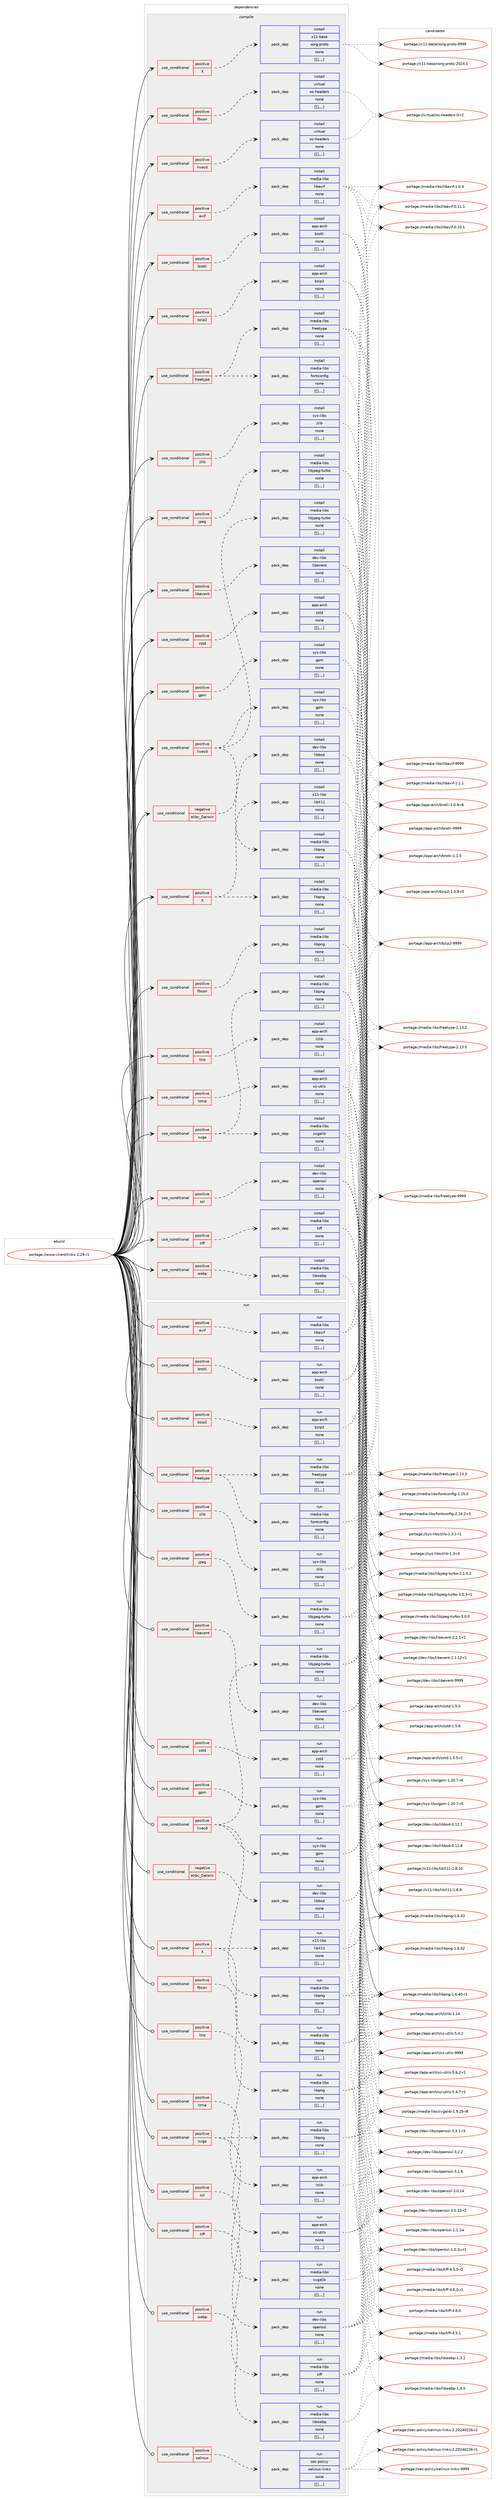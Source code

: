 digraph prolog {

# *************
# Graph options
# *************

newrank=true;
concentrate=true;
compound=true;
graph [rankdir=LR,fontname=Helvetica,fontsize=10,ranksep=1.5];#, ranksep=2.5, nodesep=0.2];
edge  [arrowhead=vee];
node  [fontname=Helvetica,fontsize=10];

# **********
# The ebuild
# **********

subgraph cluster_leftcol {
color=gray;
label=<<i>ebuild</i>>;
id [label="portage://www-client/links-2.29-r1", color=red, width=4, href="../www-client/links-2.29-r1.svg"];
}

# ****************
# The dependencies
# ****************

subgraph cluster_midcol {
color=gray;
label=<<i>dependencies</i>>;
subgraph cluster_compile {
fillcolor="#eeeeee";
style=filled;
label=<<i>compile</i>>;
subgraph cond124791 {
dependency469142 [label=<<TABLE BORDER="0" CELLBORDER="1" CELLSPACING="0" CELLPADDING="4"><TR><TD ROWSPAN="3" CELLPADDING="10">use_conditional</TD></TR><TR><TD>negative</TD></TR><TR><TD>elibc_Darwin</TD></TR></TABLE>>, shape=none, color=red];
subgraph pack340862 {
dependency469143 [label=<<TABLE BORDER="0" CELLBORDER="1" CELLSPACING="0" CELLPADDING="4" WIDTH="220"><TR><TD ROWSPAN="6" CELLPADDING="30">pack_dep</TD></TR><TR><TD WIDTH="110">install</TD></TR><TR><TD>dev-libs</TD></TR><TR><TD>libbsd</TD></TR><TR><TD>none</TD></TR><TR><TD>[[],,,,]</TD></TR></TABLE>>, shape=none, color=blue];
}
dependency469142:e -> dependency469143:w [weight=20,style="dashed",arrowhead="vee"];
}
id:e -> dependency469142:w [weight=20,style="solid",arrowhead="vee"];
subgraph cond124792 {
dependency469144 [label=<<TABLE BORDER="0" CELLBORDER="1" CELLSPACING="0" CELLPADDING="4"><TR><TD ROWSPAN="3" CELLPADDING="10">use_conditional</TD></TR><TR><TD>positive</TD></TR><TR><TD>X</TD></TR></TABLE>>, shape=none, color=red];
subgraph pack340863 {
dependency469145 [label=<<TABLE BORDER="0" CELLBORDER="1" CELLSPACING="0" CELLPADDING="4" WIDTH="220"><TR><TD ROWSPAN="6" CELLPADDING="30">pack_dep</TD></TR><TR><TD WIDTH="110">install</TD></TR><TR><TD>media-libs</TD></TR><TR><TD>libpng</TD></TR><TR><TD>none</TD></TR><TR><TD>[[],,,,]</TD></TR></TABLE>>, shape=none, color=blue];
}
dependency469144:e -> dependency469145:w [weight=20,style="dashed",arrowhead="vee"];
subgraph pack340864 {
dependency469146 [label=<<TABLE BORDER="0" CELLBORDER="1" CELLSPACING="0" CELLPADDING="4" WIDTH="220"><TR><TD ROWSPAN="6" CELLPADDING="30">pack_dep</TD></TR><TR><TD WIDTH="110">install</TD></TR><TR><TD>x11-libs</TD></TR><TR><TD>libX11</TD></TR><TR><TD>none</TD></TR><TR><TD>[[],,,,]</TD></TR></TABLE>>, shape=none, color=blue];
}
dependency469144:e -> dependency469146:w [weight=20,style="dashed",arrowhead="vee"];
}
id:e -> dependency469144:w [weight=20,style="solid",arrowhead="vee"];
subgraph cond124793 {
dependency469147 [label=<<TABLE BORDER="0" CELLBORDER="1" CELLSPACING="0" CELLPADDING="4"><TR><TD ROWSPAN="3" CELLPADDING="10">use_conditional</TD></TR><TR><TD>positive</TD></TR><TR><TD>X</TD></TR></TABLE>>, shape=none, color=red];
subgraph pack340865 {
dependency469148 [label=<<TABLE BORDER="0" CELLBORDER="1" CELLSPACING="0" CELLPADDING="4" WIDTH="220"><TR><TD ROWSPAN="6" CELLPADDING="30">pack_dep</TD></TR><TR><TD WIDTH="110">install</TD></TR><TR><TD>x11-base</TD></TR><TR><TD>xorg-proto</TD></TR><TR><TD>none</TD></TR><TR><TD>[[],,,,]</TD></TR></TABLE>>, shape=none, color=blue];
}
dependency469147:e -> dependency469148:w [weight=20,style="dashed",arrowhead="vee"];
}
id:e -> dependency469147:w [weight=20,style="solid",arrowhead="vee"];
subgraph cond124794 {
dependency469149 [label=<<TABLE BORDER="0" CELLBORDER="1" CELLSPACING="0" CELLPADDING="4"><TR><TD ROWSPAN="3" CELLPADDING="10">use_conditional</TD></TR><TR><TD>positive</TD></TR><TR><TD>avif</TD></TR></TABLE>>, shape=none, color=red];
subgraph pack340866 {
dependency469150 [label=<<TABLE BORDER="0" CELLBORDER="1" CELLSPACING="0" CELLPADDING="4" WIDTH="220"><TR><TD ROWSPAN="6" CELLPADDING="30">pack_dep</TD></TR><TR><TD WIDTH="110">install</TD></TR><TR><TD>media-libs</TD></TR><TR><TD>libavif</TD></TR><TR><TD>none</TD></TR><TR><TD>[[],,,,]</TD></TR></TABLE>>, shape=none, color=blue];
}
dependency469149:e -> dependency469150:w [weight=20,style="dashed",arrowhead="vee"];
}
id:e -> dependency469149:w [weight=20,style="solid",arrowhead="vee"];
subgraph cond124795 {
dependency469151 [label=<<TABLE BORDER="0" CELLBORDER="1" CELLSPACING="0" CELLPADDING="4"><TR><TD ROWSPAN="3" CELLPADDING="10">use_conditional</TD></TR><TR><TD>positive</TD></TR><TR><TD>brotli</TD></TR></TABLE>>, shape=none, color=red];
subgraph pack340867 {
dependency469152 [label=<<TABLE BORDER="0" CELLBORDER="1" CELLSPACING="0" CELLPADDING="4" WIDTH="220"><TR><TD ROWSPAN="6" CELLPADDING="30">pack_dep</TD></TR><TR><TD WIDTH="110">install</TD></TR><TR><TD>app-arch</TD></TR><TR><TD>brotli</TD></TR><TR><TD>none</TD></TR><TR><TD>[[],,,,]</TD></TR></TABLE>>, shape=none, color=blue];
}
dependency469151:e -> dependency469152:w [weight=20,style="dashed",arrowhead="vee"];
}
id:e -> dependency469151:w [weight=20,style="solid",arrowhead="vee"];
subgraph cond124796 {
dependency469153 [label=<<TABLE BORDER="0" CELLBORDER="1" CELLSPACING="0" CELLPADDING="4"><TR><TD ROWSPAN="3" CELLPADDING="10">use_conditional</TD></TR><TR><TD>positive</TD></TR><TR><TD>bzip2</TD></TR></TABLE>>, shape=none, color=red];
subgraph pack340868 {
dependency469154 [label=<<TABLE BORDER="0" CELLBORDER="1" CELLSPACING="0" CELLPADDING="4" WIDTH="220"><TR><TD ROWSPAN="6" CELLPADDING="30">pack_dep</TD></TR><TR><TD WIDTH="110">install</TD></TR><TR><TD>app-arch</TD></TR><TR><TD>bzip2</TD></TR><TR><TD>none</TD></TR><TR><TD>[[],,,,]</TD></TR></TABLE>>, shape=none, color=blue];
}
dependency469153:e -> dependency469154:w [weight=20,style="dashed",arrowhead="vee"];
}
id:e -> dependency469153:w [weight=20,style="solid",arrowhead="vee"];
subgraph cond124797 {
dependency469155 [label=<<TABLE BORDER="0" CELLBORDER="1" CELLSPACING="0" CELLPADDING="4"><TR><TD ROWSPAN="3" CELLPADDING="10">use_conditional</TD></TR><TR><TD>positive</TD></TR><TR><TD>fbcon</TD></TR></TABLE>>, shape=none, color=red];
subgraph pack340869 {
dependency469156 [label=<<TABLE BORDER="0" CELLBORDER="1" CELLSPACING="0" CELLPADDING="4" WIDTH="220"><TR><TD ROWSPAN="6" CELLPADDING="30">pack_dep</TD></TR><TR><TD WIDTH="110">install</TD></TR><TR><TD>media-libs</TD></TR><TR><TD>libpng</TD></TR><TR><TD>none</TD></TR><TR><TD>[[],,,,]</TD></TR></TABLE>>, shape=none, color=blue];
}
dependency469155:e -> dependency469156:w [weight=20,style="dashed",arrowhead="vee"];
}
id:e -> dependency469155:w [weight=20,style="solid",arrowhead="vee"];
subgraph cond124798 {
dependency469157 [label=<<TABLE BORDER="0" CELLBORDER="1" CELLSPACING="0" CELLPADDING="4"><TR><TD ROWSPAN="3" CELLPADDING="10">use_conditional</TD></TR><TR><TD>positive</TD></TR><TR><TD>fbcon</TD></TR></TABLE>>, shape=none, color=red];
subgraph pack340870 {
dependency469158 [label=<<TABLE BORDER="0" CELLBORDER="1" CELLSPACING="0" CELLPADDING="4" WIDTH="220"><TR><TD ROWSPAN="6" CELLPADDING="30">pack_dep</TD></TR><TR><TD WIDTH="110">install</TD></TR><TR><TD>virtual</TD></TR><TR><TD>os-headers</TD></TR><TR><TD>none</TD></TR><TR><TD>[[],,,,]</TD></TR></TABLE>>, shape=none, color=blue];
}
dependency469157:e -> dependency469158:w [weight=20,style="dashed",arrowhead="vee"];
}
id:e -> dependency469157:w [weight=20,style="solid",arrowhead="vee"];
subgraph cond124799 {
dependency469159 [label=<<TABLE BORDER="0" CELLBORDER="1" CELLSPACING="0" CELLPADDING="4"><TR><TD ROWSPAN="3" CELLPADDING="10">use_conditional</TD></TR><TR><TD>positive</TD></TR><TR><TD>freetype</TD></TR></TABLE>>, shape=none, color=red];
subgraph pack340871 {
dependency469160 [label=<<TABLE BORDER="0" CELLBORDER="1" CELLSPACING="0" CELLPADDING="4" WIDTH="220"><TR><TD ROWSPAN="6" CELLPADDING="30">pack_dep</TD></TR><TR><TD WIDTH="110">install</TD></TR><TR><TD>media-libs</TD></TR><TR><TD>fontconfig</TD></TR><TR><TD>none</TD></TR><TR><TD>[[],,,,]</TD></TR></TABLE>>, shape=none, color=blue];
}
dependency469159:e -> dependency469160:w [weight=20,style="dashed",arrowhead="vee"];
subgraph pack340872 {
dependency469161 [label=<<TABLE BORDER="0" CELLBORDER="1" CELLSPACING="0" CELLPADDING="4" WIDTH="220"><TR><TD ROWSPAN="6" CELLPADDING="30">pack_dep</TD></TR><TR><TD WIDTH="110">install</TD></TR><TR><TD>media-libs</TD></TR><TR><TD>freetype</TD></TR><TR><TD>none</TD></TR><TR><TD>[[],,,,]</TD></TR></TABLE>>, shape=none, color=blue];
}
dependency469159:e -> dependency469161:w [weight=20,style="dashed",arrowhead="vee"];
}
id:e -> dependency469159:w [weight=20,style="solid",arrowhead="vee"];
subgraph cond124800 {
dependency469162 [label=<<TABLE BORDER="0" CELLBORDER="1" CELLSPACING="0" CELLPADDING="4"><TR><TD ROWSPAN="3" CELLPADDING="10">use_conditional</TD></TR><TR><TD>positive</TD></TR><TR><TD>gpm</TD></TR></TABLE>>, shape=none, color=red];
subgraph pack340873 {
dependency469163 [label=<<TABLE BORDER="0" CELLBORDER="1" CELLSPACING="0" CELLPADDING="4" WIDTH="220"><TR><TD ROWSPAN="6" CELLPADDING="30">pack_dep</TD></TR><TR><TD WIDTH="110">install</TD></TR><TR><TD>sys-libs</TD></TR><TR><TD>gpm</TD></TR><TR><TD>none</TD></TR><TR><TD>[[],,,,]</TD></TR></TABLE>>, shape=none, color=blue];
}
dependency469162:e -> dependency469163:w [weight=20,style="dashed",arrowhead="vee"];
}
id:e -> dependency469162:w [weight=20,style="solid",arrowhead="vee"];
subgraph cond124801 {
dependency469164 [label=<<TABLE BORDER="0" CELLBORDER="1" CELLSPACING="0" CELLPADDING="4"><TR><TD ROWSPAN="3" CELLPADDING="10">use_conditional</TD></TR><TR><TD>positive</TD></TR><TR><TD>jpeg</TD></TR></TABLE>>, shape=none, color=red];
subgraph pack340874 {
dependency469165 [label=<<TABLE BORDER="0" CELLBORDER="1" CELLSPACING="0" CELLPADDING="4" WIDTH="220"><TR><TD ROWSPAN="6" CELLPADDING="30">pack_dep</TD></TR><TR><TD WIDTH="110">install</TD></TR><TR><TD>media-libs</TD></TR><TR><TD>libjpeg-turbo</TD></TR><TR><TD>none</TD></TR><TR><TD>[[],,,,]</TD></TR></TABLE>>, shape=none, color=blue];
}
dependency469164:e -> dependency469165:w [weight=20,style="dashed",arrowhead="vee"];
}
id:e -> dependency469164:w [weight=20,style="solid",arrowhead="vee"];
subgraph cond124802 {
dependency469166 [label=<<TABLE BORDER="0" CELLBORDER="1" CELLSPACING="0" CELLPADDING="4"><TR><TD ROWSPAN="3" CELLPADDING="10">use_conditional</TD></TR><TR><TD>positive</TD></TR><TR><TD>libevent</TD></TR></TABLE>>, shape=none, color=red];
subgraph pack340875 {
dependency469167 [label=<<TABLE BORDER="0" CELLBORDER="1" CELLSPACING="0" CELLPADDING="4" WIDTH="220"><TR><TD ROWSPAN="6" CELLPADDING="30">pack_dep</TD></TR><TR><TD WIDTH="110">install</TD></TR><TR><TD>dev-libs</TD></TR><TR><TD>libevent</TD></TR><TR><TD>none</TD></TR><TR><TD>[[],,,,]</TD></TR></TABLE>>, shape=none, color=blue];
}
dependency469166:e -> dependency469167:w [weight=20,style="dashed",arrowhead="vee"];
}
id:e -> dependency469166:w [weight=20,style="solid",arrowhead="vee"];
subgraph cond124803 {
dependency469168 [label=<<TABLE BORDER="0" CELLBORDER="1" CELLSPACING="0" CELLPADDING="4"><TR><TD ROWSPAN="3" CELLPADDING="10">use_conditional</TD></TR><TR><TD>positive</TD></TR><TR><TD>livecd</TD></TR></TABLE>>, shape=none, color=red];
subgraph pack340876 {
dependency469169 [label=<<TABLE BORDER="0" CELLBORDER="1" CELLSPACING="0" CELLPADDING="4" WIDTH="220"><TR><TD ROWSPAN="6" CELLPADDING="30">pack_dep</TD></TR><TR><TD WIDTH="110">install</TD></TR><TR><TD>media-libs</TD></TR><TR><TD>libpng</TD></TR><TR><TD>none</TD></TR><TR><TD>[[],,,,]</TD></TR></TABLE>>, shape=none, color=blue];
}
dependency469168:e -> dependency469169:w [weight=20,style="dashed",arrowhead="vee"];
subgraph pack340877 {
dependency469170 [label=<<TABLE BORDER="0" CELLBORDER="1" CELLSPACING="0" CELLPADDING="4" WIDTH="220"><TR><TD ROWSPAN="6" CELLPADDING="30">pack_dep</TD></TR><TR><TD WIDTH="110">install</TD></TR><TR><TD>sys-libs</TD></TR><TR><TD>gpm</TD></TR><TR><TD>none</TD></TR><TR><TD>[[],,,,]</TD></TR></TABLE>>, shape=none, color=blue];
}
dependency469168:e -> dependency469170:w [weight=20,style="dashed",arrowhead="vee"];
subgraph pack340878 {
dependency469171 [label=<<TABLE BORDER="0" CELLBORDER="1" CELLSPACING="0" CELLPADDING="4" WIDTH="220"><TR><TD ROWSPAN="6" CELLPADDING="30">pack_dep</TD></TR><TR><TD WIDTH="110">install</TD></TR><TR><TD>media-libs</TD></TR><TR><TD>libjpeg-turbo</TD></TR><TR><TD>none</TD></TR><TR><TD>[[],,,,]</TD></TR></TABLE>>, shape=none, color=blue];
}
dependency469168:e -> dependency469171:w [weight=20,style="dashed",arrowhead="vee"];
}
id:e -> dependency469168:w [weight=20,style="solid",arrowhead="vee"];
subgraph cond124804 {
dependency469172 [label=<<TABLE BORDER="0" CELLBORDER="1" CELLSPACING="0" CELLPADDING="4"><TR><TD ROWSPAN="3" CELLPADDING="10">use_conditional</TD></TR><TR><TD>positive</TD></TR><TR><TD>livecd</TD></TR></TABLE>>, shape=none, color=red];
subgraph pack340879 {
dependency469173 [label=<<TABLE BORDER="0" CELLBORDER="1" CELLSPACING="0" CELLPADDING="4" WIDTH="220"><TR><TD ROWSPAN="6" CELLPADDING="30">pack_dep</TD></TR><TR><TD WIDTH="110">install</TD></TR><TR><TD>virtual</TD></TR><TR><TD>os-headers</TD></TR><TR><TD>none</TD></TR><TR><TD>[[],,,,]</TD></TR></TABLE>>, shape=none, color=blue];
}
dependency469172:e -> dependency469173:w [weight=20,style="dashed",arrowhead="vee"];
}
id:e -> dependency469172:w [weight=20,style="solid",arrowhead="vee"];
subgraph cond124805 {
dependency469174 [label=<<TABLE BORDER="0" CELLBORDER="1" CELLSPACING="0" CELLPADDING="4"><TR><TD ROWSPAN="3" CELLPADDING="10">use_conditional</TD></TR><TR><TD>positive</TD></TR><TR><TD>lzip</TD></TR></TABLE>>, shape=none, color=red];
subgraph pack340880 {
dependency469175 [label=<<TABLE BORDER="0" CELLBORDER="1" CELLSPACING="0" CELLPADDING="4" WIDTH="220"><TR><TD ROWSPAN="6" CELLPADDING="30">pack_dep</TD></TR><TR><TD WIDTH="110">install</TD></TR><TR><TD>app-arch</TD></TR><TR><TD>lzlib</TD></TR><TR><TD>none</TD></TR><TR><TD>[[],,,,]</TD></TR></TABLE>>, shape=none, color=blue];
}
dependency469174:e -> dependency469175:w [weight=20,style="dashed",arrowhead="vee"];
}
id:e -> dependency469174:w [weight=20,style="solid",arrowhead="vee"];
subgraph cond124806 {
dependency469176 [label=<<TABLE BORDER="0" CELLBORDER="1" CELLSPACING="0" CELLPADDING="4"><TR><TD ROWSPAN="3" CELLPADDING="10">use_conditional</TD></TR><TR><TD>positive</TD></TR><TR><TD>lzma</TD></TR></TABLE>>, shape=none, color=red];
subgraph pack340881 {
dependency469177 [label=<<TABLE BORDER="0" CELLBORDER="1" CELLSPACING="0" CELLPADDING="4" WIDTH="220"><TR><TD ROWSPAN="6" CELLPADDING="30">pack_dep</TD></TR><TR><TD WIDTH="110">install</TD></TR><TR><TD>app-arch</TD></TR><TR><TD>xz-utils</TD></TR><TR><TD>none</TD></TR><TR><TD>[[],,,,]</TD></TR></TABLE>>, shape=none, color=blue];
}
dependency469176:e -> dependency469177:w [weight=20,style="dashed",arrowhead="vee"];
}
id:e -> dependency469176:w [weight=20,style="solid",arrowhead="vee"];
subgraph cond124807 {
dependency469178 [label=<<TABLE BORDER="0" CELLBORDER="1" CELLSPACING="0" CELLPADDING="4"><TR><TD ROWSPAN="3" CELLPADDING="10">use_conditional</TD></TR><TR><TD>positive</TD></TR><TR><TD>ssl</TD></TR></TABLE>>, shape=none, color=red];
subgraph pack340882 {
dependency469179 [label=<<TABLE BORDER="0" CELLBORDER="1" CELLSPACING="0" CELLPADDING="4" WIDTH="220"><TR><TD ROWSPAN="6" CELLPADDING="30">pack_dep</TD></TR><TR><TD WIDTH="110">install</TD></TR><TR><TD>dev-libs</TD></TR><TR><TD>openssl</TD></TR><TR><TD>none</TD></TR><TR><TD>[[],,,,]</TD></TR></TABLE>>, shape=none, color=blue];
}
dependency469178:e -> dependency469179:w [weight=20,style="dashed",arrowhead="vee"];
}
id:e -> dependency469178:w [weight=20,style="solid",arrowhead="vee"];
subgraph cond124808 {
dependency469180 [label=<<TABLE BORDER="0" CELLBORDER="1" CELLSPACING="0" CELLPADDING="4"><TR><TD ROWSPAN="3" CELLPADDING="10">use_conditional</TD></TR><TR><TD>positive</TD></TR><TR><TD>svga</TD></TR></TABLE>>, shape=none, color=red];
subgraph pack340883 {
dependency469181 [label=<<TABLE BORDER="0" CELLBORDER="1" CELLSPACING="0" CELLPADDING="4" WIDTH="220"><TR><TD ROWSPAN="6" CELLPADDING="30">pack_dep</TD></TR><TR><TD WIDTH="110">install</TD></TR><TR><TD>media-libs</TD></TR><TR><TD>libpng</TD></TR><TR><TD>none</TD></TR><TR><TD>[[],,,,]</TD></TR></TABLE>>, shape=none, color=blue];
}
dependency469180:e -> dependency469181:w [weight=20,style="dashed",arrowhead="vee"];
subgraph pack340884 {
dependency469182 [label=<<TABLE BORDER="0" CELLBORDER="1" CELLSPACING="0" CELLPADDING="4" WIDTH="220"><TR><TD ROWSPAN="6" CELLPADDING="30">pack_dep</TD></TR><TR><TD WIDTH="110">install</TD></TR><TR><TD>media-libs</TD></TR><TR><TD>svgalib</TD></TR><TR><TD>none</TD></TR><TR><TD>[[],,,,]</TD></TR></TABLE>>, shape=none, color=blue];
}
dependency469180:e -> dependency469182:w [weight=20,style="dashed",arrowhead="vee"];
}
id:e -> dependency469180:w [weight=20,style="solid",arrowhead="vee"];
subgraph cond124809 {
dependency469183 [label=<<TABLE BORDER="0" CELLBORDER="1" CELLSPACING="0" CELLPADDING="4"><TR><TD ROWSPAN="3" CELLPADDING="10">use_conditional</TD></TR><TR><TD>positive</TD></TR><TR><TD>tiff</TD></TR></TABLE>>, shape=none, color=red];
subgraph pack340885 {
dependency469184 [label=<<TABLE BORDER="0" CELLBORDER="1" CELLSPACING="0" CELLPADDING="4" WIDTH="220"><TR><TD ROWSPAN="6" CELLPADDING="30">pack_dep</TD></TR><TR><TD WIDTH="110">install</TD></TR><TR><TD>media-libs</TD></TR><TR><TD>tiff</TD></TR><TR><TD>none</TD></TR><TR><TD>[[],,,,]</TD></TR></TABLE>>, shape=none, color=blue];
}
dependency469183:e -> dependency469184:w [weight=20,style="dashed",arrowhead="vee"];
}
id:e -> dependency469183:w [weight=20,style="solid",arrowhead="vee"];
subgraph cond124810 {
dependency469185 [label=<<TABLE BORDER="0" CELLBORDER="1" CELLSPACING="0" CELLPADDING="4"><TR><TD ROWSPAN="3" CELLPADDING="10">use_conditional</TD></TR><TR><TD>positive</TD></TR><TR><TD>webp</TD></TR></TABLE>>, shape=none, color=red];
subgraph pack340886 {
dependency469186 [label=<<TABLE BORDER="0" CELLBORDER="1" CELLSPACING="0" CELLPADDING="4" WIDTH="220"><TR><TD ROWSPAN="6" CELLPADDING="30">pack_dep</TD></TR><TR><TD WIDTH="110">install</TD></TR><TR><TD>media-libs</TD></TR><TR><TD>libwebp</TD></TR><TR><TD>none</TD></TR><TR><TD>[[],,,,]</TD></TR></TABLE>>, shape=none, color=blue];
}
dependency469185:e -> dependency469186:w [weight=20,style="dashed",arrowhead="vee"];
}
id:e -> dependency469185:w [weight=20,style="solid",arrowhead="vee"];
subgraph cond124811 {
dependency469187 [label=<<TABLE BORDER="0" CELLBORDER="1" CELLSPACING="0" CELLPADDING="4"><TR><TD ROWSPAN="3" CELLPADDING="10">use_conditional</TD></TR><TR><TD>positive</TD></TR><TR><TD>zlib</TD></TR></TABLE>>, shape=none, color=red];
subgraph pack340887 {
dependency469188 [label=<<TABLE BORDER="0" CELLBORDER="1" CELLSPACING="0" CELLPADDING="4" WIDTH="220"><TR><TD ROWSPAN="6" CELLPADDING="30">pack_dep</TD></TR><TR><TD WIDTH="110">install</TD></TR><TR><TD>sys-libs</TD></TR><TR><TD>zlib</TD></TR><TR><TD>none</TD></TR><TR><TD>[[],,,,]</TD></TR></TABLE>>, shape=none, color=blue];
}
dependency469187:e -> dependency469188:w [weight=20,style="dashed",arrowhead="vee"];
}
id:e -> dependency469187:w [weight=20,style="solid",arrowhead="vee"];
subgraph cond124812 {
dependency469189 [label=<<TABLE BORDER="0" CELLBORDER="1" CELLSPACING="0" CELLPADDING="4"><TR><TD ROWSPAN="3" CELLPADDING="10">use_conditional</TD></TR><TR><TD>positive</TD></TR><TR><TD>zstd</TD></TR></TABLE>>, shape=none, color=red];
subgraph pack340888 {
dependency469190 [label=<<TABLE BORDER="0" CELLBORDER="1" CELLSPACING="0" CELLPADDING="4" WIDTH="220"><TR><TD ROWSPAN="6" CELLPADDING="30">pack_dep</TD></TR><TR><TD WIDTH="110">install</TD></TR><TR><TD>app-arch</TD></TR><TR><TD>zstd</TD></TR><TR><TD>none</TD></TR><TR><TD>[[],,,,]</TD></TR></TABLE>>, shape=none, color=blue];
}
dependency469189:e -> dependency469190:w [weight=20,style="dashed",arrowhead="vee"];
}
id:e -> dependency469189:w [weight=20,style="solid",arrowhead="vee"];
}
subgraph cluster_compileandrun {
fillcolor="#eeeeee";
style=filled;
label=<<i>compile and run</i>>;
}
subgraph cluster_run {
fillcolor="#eeeeee";
style=filled;
label=<<i>run</i>>;
subgraph cond124813 {
dependency469191 [label=<<TABLE BORDER="0" CELLBORDER="1" CELLSPACING="0" CELLPADDING="4"><TR><TD ROWSPAN="3" CELLPADDING="10">use_conditional</TD></TR><TR><TD>negative</TD></TR><TR><TD>elibc_Darwin</TD></TR></TABLE>>, shape=none, color=red];
subgraph pack340889 {
dependency469192 [label=<<TABLE BORDER="0" CELLBORDER="1" CELLSPACING="0" CELLPADDING="4" WIDTH="220"><TR><TD ROWSPAN="6" CELLPADDING="30">pack_dep</TD></TR><TR><TD WIDTH="110">run</TD></TR><TR><TD>dev-libs</TD></TR><TR><TD>libbsd</TD></TR><TR><TD>none</TD></TR><TR><TD>[[],,,,]</TD></TR></TABLE>>, shape=none, color=blue];
}
dependency469191:e -> dependency469192:w [weight=20,style="dashed",arrowhead="vee"];
}
id:e -> dependency469191:w [weight=20,style="solid",arrowhead="odot"];
subgraph cond124814 {
dependency469193 [label=<<TABLE BORDER="0" CELLBORDER="1" CELLSPACING="0" CELLPADDING="4"><TR><TD ROWSPAN="3" CELLPADDING="10">use_conditional</TD></TR><TR><TD>positive</TD></TR><TR><TD>X</TD></TR></TABLE>>, shape=none, color=red];
subgraph pack340890 {
dependency469194 [label=<<TABLE BORDER="0" CELLBORDER="1" CELLSPACING="0" CELLPADDING="4" WIDTH="220"><TR><TD ROWSPAN="6" CELLPADDING="30">pack_dep</TD></TR><TR><TD WIDTH="110">run</TD></TR><TR><TD>media-libs</TD></TR><TR><TD>libpng</TD></TR><TR><TD>none</TD></TR><TR><TD>[[],,,,]</TD></TR></TABLE>>, shape=none, color=blue];
}
dependency469193:e -> dependency469194:w [weight=20,style="dashed",arrowhead="vee"];
subgraph pack340891 {
dependency469195 [label=<<TABLE BORDER="0" CELLBORDER="1" CELLSPACING="0" CELLPADDING="4" WIDTH="220"><TR><TD ROWSPAN="6" CELLPADDING="30">pack_dep</TD></TR><TR><TD WIDTH="110">run</TD></TR><TR><TD>x11-libs</TD></TR><TR><TD>libX11</TD></TR><TR><TD>none</TD></TR><TR><TD>[[],,,,]</TD></TR></TABLE>>, shape=none, color=blue];
}
dependency469193:e -> dependency469195:w [weight=20,style="dashed",arrowhead="vee"];
}
id:e -> dependency469193:w [weight=20,style="solid",arrowhead="odot"];
subgraph cond124815 {
dependency469196 [label=<<TABLE BORDER="0" CELLBORDER="1" CELLSPACING="0" CELLPADDING="4"><TR><TD ROWSPAN="3" CELLPADDING="10">use_conditional</TD></TR><TR><TD>positive</TD></TR><TR><TD>avif</TD></TR></TABLE>>, shape=none, color=red];
subgraph pack340892 {
dependency469197 [label=<<TABLE BORDER="0" CELLBORDER="1" CELLSPACING="0" CELLPADDING="4" WIDTH="220"><TR><TD ROWSPAN="6" CELLPADDING="30">pack_dep</TD></TR><TR><TD WIDTH="110">run</TD></TR><TR><TD>media-libs</TD></TR><TR><TD>libavif</TD></TR><TR><TD>none</TD></TR><TR><TD>[[],,,,]</TD></TR></TABLE>>, shape=none, color=blue];
}
dependency469196:e -> dependency469197:w [weight=20,style="dashed",arrowhead="vee"];
}
id:e -> dependency469196:w [weight=20,style="solid",arrowhead="odot"];
subgraph cond124816 {
dependency469198 [label=<<TABLE BORDER="0" CELLBORDER="1" CELLSPACING="0" CELLPADDING="4"><TR><TD ROWSPAN="3" CELLPADDING="10">use_conditional</TD></TR><TR><TD>positive</TD></TR><TR><TD>brotli</TD></TR></TABLE>>, shape=none, color=red];
subgraph pack340893 {
dependency469199 [label=<<TABLE BORDER="0" CELLBORDER="1" CELLSPACING="0" CELLPADDING="4" WIDTH="220"><TR><TD ROWSPAN="6" CELLPADDING="30">pack_dep</TD></TR><TR><TD WIDTH="110">run</TD></TR><TR><TD>app-arch</TD></TR><TR><TD>brotli</TD></TR><TR><TD>none</TD></TR><TR><TD>[[],,,,]</TD></TR></TABLE>>, shape=none, color=blue];
}
dependency469198:e -> dependency469199:w [weight=20,style="dashed",arrowhead="vee"];
}
id:e -> dependency469198:w [weight=20,style="solid",arrowhead="odot"];
subgraph cond124817 {
dependency469200 [label=<<TABLE BORDER="0" CELLBORDER="1" CELLSPACING="0" CELLPADDING="4"><TR><TD ROWSPAN="3" CELLPADDING="10">use_conditional</TD></TR><TR><TD>positive</TD></TR><TR><TD>bzip2</TD></TR></TABLE>>, shape=none, color=red];
subgraph pack340894 {
dependency469201 [label=<<TABLE BORDER="0" CELLBORDER="1" CELLSPACING="0" CELLPADDING="4" WIDTH="220"><TR><TD ROWSPAN="6" CELLPADDING="30">pack_dep</TD></TR><TR><TD WIDTH="110">run</TD></TR><TR><TD>app-arch</TD></TR><TR><TD>bzip2</TD></TR><TR><TD>none</TD></TR><TR><TD>[[],,,,]</TD></TR></TABLE>>, shape=none, color=blue];
}
dependency469200:e -> dependency469201:w [weight=20,style="dashed",arrowhead="vee"];
}
id:e -> dependency469200:w [weight=20,style="solid",arrowhead="odot"];
subgraph cond124818 {
dependency469202 [label=<<TABLE BORDER="0" CELLBORDER="1" CELLSPACING="0" CELLPADDING="4"><TR><TD ROWSPAN="3" CELLPADDING="10">use_conditional</TD></TR><TR><TD>positive</TD></TR><TR><TD>fbcon</TD></TR></TABLE>>, shape=none, color=red];
subgraph pack340895 {
dependency469203 [label=<<TABLE BORDER="0" CELLBORDER="1" CELLSPACING="0" CELLPADDING="4" WIDTH="220"><TR><TD ROWSPAN="6" CELLPADDING="30">pack_dep</TD></TR><TR><TD WIDTH="110">run</TD></TR><TR><TD>media-libs</TD></TR><TR><TD>libpng</TD></TR><TR><TD>none</TD></TR><TR><TD>[[],,,,]</TD></TR></TABLE>>, shape=none, color=blue];
}
dependency469202:e -> dependency469203:w [weight=20,style="dashed",arrowhead="vee"];
}
id:e -> dependency469202:w [weight=20,style="solid",arrowhead="odot"];
subgraph cond124819 {
dependency469204 [label=<<TABLE BORDER="0" CELLBORDER="1" CELLSPACING="0" CELLPADDING="4"><TR><TD ROWSPAN="3" CELLPADDING="10">use_conditional</TD></TR><TR><TD>positive</TD></TR><TR><TD>freetype</TD></TR></TABLE>>, shape=none, color=red];
subgraph pack340896 {
dependency469205 [label=<<TABLE BORDER="0" CELLBORDER="1" CELLSPACING="0" CELLPADDING="4" WIDTH="220"><TR><TD ROWSPAN="6" CELLPADDING="30">pack_dep</TD></TR><TR><TD WIDTH="110">run</TD></TR><TR><TD>media-libs</TD></TR><TR><TD>fontconfig</TD></TR><TR><TD>none</TD></TR><TR><TD>[[],,,,]</TD></TR></TABLE>>, shape=none, color=blue];
}
dependency469204:e -> dependency469205:w [weight=20,style="dashed",arrowhead="vee"];
subgraph pack340897 {
dependency469206 [label=<<TABLE BORDER="0" CELLBORDER="1" CELLSPACING="0" CELLPADDING="4" WIDTH="220"><TR><TD ROWSPAN="6" CELLPADDING="30">pack_dep</TD></TR><TR><TD WIDTH="110">run</TD></TR><TR><TD>media-libs</TD></TR><TR><TD>freetype</TD></TR><TR><TD>none</TD></TR><TR><TD>[[],,,,]</TD></TR></TABLE>>, shape=none, color=blue];
}
dependency469204:e -> dependency469206:w [weight=20,style="dashed",arrowhead="vee"];
}
id:e -> dependency469204:w [weight=20,style="solid",arrowhead="odot"];
subgraph cond124820 {
dependency469207 [label=<<TABLE BORDER="0" CELLBORDER="1" CELLSPACING="0" CELLPADDING="4"><TR><TD ROWSPAN="3" CELLPADDING="10">use_conditional</TD></TR><TR><TD>positive</TD></TR><TR><TD>gpm</TD></TR></TABLE>>, shape=none, color=red];
subgraph pack340898 {
dependency469208 [label=<<TABLE BORDER="0" CELLBORDER="1" CELLSPACING="0" CELLPADDING="4" WIDTH="220"><TR><TD ROWSPAN="6" CELLPADDING="30">pack_dep</TD></TR><TR><TD WIDTH="110">run</TD></TR><TR><TD>sys-libs</TD></TR><TR><TD>gpm</TD></TR><TR><TD>none</TD></TR><TR><TD>[[],,,,]</TD></TR></TABLE>>, shape=none, color=blue];
}
dependency469207:e -> dependency469208:w [weight=20,style="dashed",arrowhead="vee"];
}
id:e -> dependency469207:w [weight=20,style="solid",arrowhead="odot"];
subgraph cond124821 {
dependency469209 [label=<<TABLE BORDER="0" CELLBORDER="1" CELLSPACING="0" CELLPADDING="4"><TR><TD ROWSPAN="3" CELLPADDING="10">use_conditional</TD></TR><TR><TD>positive</TD></TR><TR><TD>jpeg</TD></TR></TABLE>>, shape=none, color=red];
subgraph pack340899 {
dependency469210 [label=<<TABLE BORDER="0" CELLBORDER="1" CELLSPACING="0" CELLPADDING="4" WIDTH="220"><TR><TD ROWSPAN="6" CELLPADDING="30">pack_dep</TD></TR><TR><TD WIDTH="110">run</TD></TR><TR><TD>media-libs</TD></TR><TR><TD>libjpeg-turbo</TD></TR><TR><TD>none</TD></TR><TR><TD>[[],,,,]</TD></TR></TABLE>>, shape=none, color=blue];
}
dependency469209:e -> dependency469210:w [weight=20,style="dashed",arrowhead="vee"];
}
id:e -> dependency469209:w [weight=20,style="solid",arrowhead="odot"];
subgraph cond124822 {
dependency469211 [label=<<TABLE BORDER="0" CELLBORDER="1" CELLSPACING="0" CELLPADDING="4"><TR><TD ROWSPAN="3" CELLPADDING="10">use_conditional</TD></TR><TR><TD>positive</TD></TR><TR><TD>libevent</TD></TR></TABLE>>, shape=none, color=red];
subgraph pack340900 {
dependency469212 [label=<<TABLE BORDER="0" CELLBORDER="1" CELLSPACING="0" CELLPADDING="4" WIDTH="220"><TR><TD ROWSPAN="6" CELLPADDING="30">pack_dep</TD></TR><TR><TD WIDTH="110">run</TD></TR><TR><TD>dev-libs</TD></TR><TR><TD>libevent</TD></TR><TR><TD>none</TD></TR><TR><TD>[[],,,,]</TD></TR></TABLE>>, shape=none, color=blue];
}
dependency469211:e -> dependency469212:w [weight=20,style="dashed",arrowhead="vee"];
}
id:e -> dependency469211:w [weight=20,style="solid",arrowhead="odot"];
subgraph cond124823 {
dependency469213 [label=<<TABLE BORDER="0" CELLBORDER="1" CELLSPACING="0" CELLPADDING="4"><TR><TD ROWSPAN="3" CELLPADDING="10">use_conditional</TD></TR><TR><TD>positive</TD></TR><TR><TD>livecd</TD></TR></TABLE>>, shape=none, color=red];
subgraph pack340901 {
dependency469214 [label=<<TABLE BORDER="0" CELLBORDER="1" CELLSPACING="0" CELLPADDING="4" WIDTH="220"><TR><TD ROWSPAN="6" CELLPADDING="30">pack_dep</TD></TR><TR><TD WIDTH="110">run</TD></TR><TR><TD>media-libs</TD></TR><TR><TD>libpng</TD></TR><TR><TD>none</TD></TR><TR><TD>[[],,,,]</TD></TR></TABLE>>, shape=none, color=blue];
}
dependency469213:e -> dependency469214:w [weight=20,style="dashed",arrowhead="vee"];
subgraph pack340902 {
dependency469215 [label=<<TABLE BORDER="0" CELLBORDER="1" CELLSPACING="0" CELLPADDING="4" WIDTH="220"><TR><TD ROWSPAN="6" CELLPADDING="30">pack_dep</TD></TR><TR><TD WIDTH="110">run</TD></TR><TR><TD>sys-libs</TD></TR><TR><TD>gpm</TD></TR><TR><TD>none</TD></TR><TR><TD>[[],,,,]</TD></TR></TABLE>>, shape=none, color=blue];
}
dependency469213:e -> dependency469215:w [weight=20,style="dashed",arrowhead="vee"];
subgraph pack340903 {
dependency469216 [label=<<TABLE BORDER="0" CELLBORDER="1" CELLSPACING="0" CELLPADDING="4" WIDTH="220"><TR><TD ROWSPAN="6" CELLPADDING="30">pack_dep</TD></TR><TR><TD WIDTH="110">run</TD></TR><TR><TD>media-libs</TD></TR><TR><TD>libjpeg-turbo</TD></TR><TR><TD>none</TD></TR><TR><TD>[[],,,,]</TD></TR></TABLE>>, shape=none, color=blue];
}
dependency469213:e -> dependency469216:w [weight=20,style="dashed",arrowhead="vee"];
}
id:e -> dependency469213:w [weight=20,style="solid",arrowhead="odot"];
subgraph cond124824 {
dependency469217 [label=<<TABLE BORDER="0" CELLBORDER="1" CELLSPACING="0" CELLPADDING="4"><TR><TD ROWSPAN="3" CELLPADDING="10">use_conditional</TD></TR><TR><TD>positive</TD></TR><TR><TD>lzip</TD></TR></TABLE>>, shape=none, color=red];
subgraph pack340904 {
dependency469218 [label=<<TABLE BORDER="0" CELLBORDER="1" CELLSPACING="0" CELLPADDING="4" WIDTH="220"><TR><TD ROWSPAN="6" CELLPADDING="30">pack_dep</TD></TR><TR><TD WIDTH="110">run</TD></TR><TR><TD>app-arch</TD></TR><TR><TD>lzlib</TD></TR><TR><TD>none</TD></TR><TR><TD>[[],,,,]</TD></TR></TABLE>>, shape=none, color=blue];
}
dependency469217:e -> dependency469218:w [weight=20,style="dashed",arrowhead="vee"];
}
id:e -> dependency469217:w [weight=20,style="solid",arrowhead="odot"];
subgraph cond124825 {
dependency469219 [label=<<TABLE BORDER="0" CELLBORDER="1" CELLSPACING="0" CELLPADDING="4"><TR><TD ROWSPAN="3" CELLPADDING="10">use_conditional</TD></TR><TR><TD>positive</TD></TR><TR><TD>lzma</TD></TR></TABLE>>, shape=none, color=red];
subgraph pack340905 {
dependency469220 [label=<<TABLE BORDER="0" CELLBORDER="1" CELLSPACING="0" CELLPADDING="4" WIDTH="220"><TR><TD ROWSPAN="6" CELLPADDING="30">pack_dep</TD></TR><TR><TD WIDTH="110">run</TD></TR><TR><TD>app-arch</TD></TR><TR><TD>xz-utils</TD></TR><TR><TD>none</TD></TR><TR><TD>[[],,,,]</TD></TR></TABLE>>, shape=none, color=blue];
}
dependency469219:e -> dependency469220:w [weight=20,style="dashed",arrowhead="vee"];
}
id:e -> dependency469219:w [weight=20,style="solid",arrowhead="odot"];
subgraph cond124826 {
dependency469221 [label=<<TABLE BORDER="0" CELLBORDER="1" CELLSPACING="0" CELLPADDING="4"><TR><TD ROWSPAN="3" CELLPADDING="10">use_conditional</TD></TR><TR><TD>positive</TD></TR><TR><TD>selinux</TD></TR></TABLE>>, shape=none, color=red];
subgraph pack340906 {
dependency469222 [label=<<TABLE BORDER="0" CELLBORDER="1" CELLSPACING="0" CELLPADDING="4" WIDTH="220"><TR><TD ROWSPAN="6" CELLPADDING="30">pack_dep</TD></TR><TR><TD WIDTH="110">run</TD></TR><TR><TD>sec-policy</TD></TR><TR><TD>selinux-links</TD></TR><TR><TD>none</TD></TR><TR><TD>[[],,,,]</TD></TR></TABLE>>, shape=none, color=blue];
}
dependency469221:e -> dependency469222:w [weight=20,style="dashed",arrowhead="vee"];
}
id:e -> dependency469221:w [weight=20,style="solid",arrowhead="odot"];
subgraph cond124827 {
dependency469223 [label=<<TABLE BORDER="0" CELLBORDER="1" CELLSPACING="0" CELLPADDING="4"><TR><TD ROWSPAN="3" CELLPADDING="10">use_conditional</TD></TR><TR><TD>positive</TD></TR><TR><TD>ssl</TD></TR></TABLE>>, shape=none, color=red];
subgraph pack340907 {
dependency469224 [label=<<TABLE BORDER="0" CELLBORDER="1" CELLSPACING="0" CELLPADDING="4" WIDTH="220"><TR><TD ROWSPAN="6" CELLPADDING="30">pack_dep</TD></TR><TR><TD WIDTH="110">run</TD></TR><TR><TD>dev-libs</TD></TR><TR><TD>openssl</TD></TR><TR><TD>none</TD></TR><TR><TD>[[],,,,]</TD></TR></TABLE>>, shape=none, color=blue];
}
dependency469223:e -> dependency469224:w [weight=20,style="dashed",arrowhead="vee"];
}
id:e -> dependency469223:w [weight=20,style="solid",arrowhead="odot"];
subgraph cond124828 {
dependency469225 [label=<<TABLE BORDER="0" CELLBORDER="1" CELLSPACING="0" CELLPADDING="4"><TR><TD ROWSPAN="3" CELLPADDING="10">use_conditional</TD></TR><TR><TD>positive</TD></TR><TR><TD>svga</TD></TR></TABLE>>, shape=none, color=red];
subgraph pack340908 {
dependency469226 [label=<<TABLE BORDER="0" CELLBORDER="1" CELLSPACING="0" CELLPADDING="4" WIDTH="220"><TR><TD ROWSPAN="6" CELLPADDING="30">pack_dep</TD></TR><TR><TD WIDTH="110">run</TD></TR><TR><TD>media-libs</TD></TR><TR><TD>libpng</TD></TR><TR><TD>none</TD></TR><TR><TD>[[],,,,]</TD></TR></TABLE>>, shape=none, color=blue];
}
dependency469225:e -> dependency469226:w [weight=20,style="dashed",arrowhead="vee"];
subgraph pack340909 {
dependency469227 [label=<<TABLE BORDER="0" CELLBORDER="1" CELLSPACING="0" CELLPADDING="4" WIDTH="220"><TR><TD ROWSPAN="6" CELLPADDING="30">pack_dep</TD></TR><TR><TD WIDTH="110">run</TD></TR><TR><TD>media-libs</TD></TR><TR><TD>svgalib</TD></TR><TR><TD>none</TD></TR><TR><TD>[[],,,,]</TD></TR></TABLE>>, shape=none, color=blue];
}
dependency469225:e -> dependency469227:w [weight=20,style="dashed",arrowhead="vee"];
}
id:e -> dependency469225:w [weight=20,style="solid",arrowhead="odot"];
subgraph cond124829 {
dependency469228 [label=<<TABLE BORDER="0" CELLBORDER="1" CELLSPACING="0" CELLPADDING="4"><TR><TD ROWSPAN="3" CELLPADDING="10">use_conditional</TD></TR><TR><TD>positive</TD></TR><TR><TD>tiff</TD></TR></TABLE>>, shape=none, color=red];
subgraph pack340910 {
dependency469229 [label=<<TABLE BORDER="0" CELLBORDER="1" CELLSPACING="0" CELLPADDING="4" WIDTH="220"><TR><TD ROWSPAN="6" CELLPADDING="30">pack_dep</TD></TR><TR><TD WIDTH="110">run</TD></TR><TR><TD>media-libs</TD></TR><TR><TD>tiff</TD></TR><TR><TD>none</TD></TR><TR><TD>[[],,,,]</TD></TR></TABLE>>, shape=none, color=blue];
}
dependency469228:e -> dependency469229:w [weight=20,style="dashed",arrowhead="vee"];
}
id:e -> dependency469228:w [weight=20,style="solid",arrowhead="odot"];
subgraph cond124830 {
dependency469230 [label=<<TABLE BORDER="0" CELLBORDER="1" CELLSPACING="0" CELLPADDING="4"><TR><TD ROWSPAN="3" CELLPADDING="10">use_conditional</TD></TR><TR><TD>positive</TD></TR><TR><TD>webp</TD></TR></TABLE>>, shape=none, color=red];
subgraph pack340911 {
dependency469231 [label=<<TABLE BORDER="0" CELLBORDER="1" CELLSPACING="0" CELLPADDING="4" WIDTH="220"><TR><TD ROWSPAN="6" CELLPADDING="30">pack_dep</TD></TR><TR><TD WIDTH="110">run</TD></TR><TR><TD>media-libs</TD></TR><TR><TD>libwebp</TD></TR><TR><TD>none</TD></TR><TR><TD>[[],,,,]</TD></TR></TABLE>>, shape=none, color=blue];
}
dependency469230:e -> dependency469231:w [weight=20,style="dashed",arrowhead="vee"];
}
id:e -> dependency469230:w [weight=20,style="solid",arrowhead="odot"];
subgraph cond124831 {
dependency469232 [label=<<TABLE BORDER="0" CELLBORDER="1" CELLSPACING="0" CELLPADDING="4"><TR><TD ROWSPAN="3" CELLPADDING="10">use_conditional</TD></TR><TR><TD>positive</TD></TR><TR><TD>zlib</TD></TR></TABLE>>, shape=none, color=red];
subgraph pack340912 {
dependency469233 [label=<<TABLE BORDER="0" CELLBORDER="1" CELLSPACING="0" CELLPADDING="4" WIDTH="220"><TR><TD ROWSPAN="6" CELLPADDING="30">pack_dep</TD></TR><TR><TD WIDTH="110">run</TD></TR><TR><TD>sys-libs</TD></TR><TR><TD>zlib</TD></TR><TR><TD>none</TD></TR><TR><TD>[[],,,,]</TD></TR></TABLE>>, shape=none, color=blue];
}
dependency469232:e -> dependency469233:w [weight=20,style="dashed",arrowhead="vee"];
}
id:e -> dependency469232:w [weight=20,style="solid",arrowhead="odot"];
subgraph cond124832 {
dependency469234 [label=<<TABLE BORDER="0" CELLBORDER="1" CELLSPACING="0" CELLPADDING="4"><TR><TD ROWSPAN="3" CELLPADDING="10">use_conditional</TD></TR><TR><TD>positive</TD></TR><TR><TD>zstd</TD></TR></TABLE>>, shape=none, color=red];
subgraph pack340913 {
dependency469235 [label=<<TABLE BORDER="0" CELLBORDER="1" CELLSPACING="0" CELLPADDING="4" WIDTH="220"><TR><TD ROWSPAN="6" CELLPADDING="30">pack_dep</TD></TR><TR><TD WIDTH="110">run</TD></TR><TR><TD>app-arch</TD></TR><TR><TD>zstd</TD></TR><TR><TD>none</TD></TR><TR><TD>[[],,,,]</TD></TR></TABLE>>, shape=none, color=blue];
}
dependency469234:e -> dependency469235:w [weight=20,style="dashed",arrowhead="vee"];
}
id:e -> dependency469234:w [weight=20,style="solid",arrowhead="odot"];
}
}

# **************
# The candidates
# **************

subgraph cluster_choices {
rank=same;
color=gray;
label=<<i>candidates</i>>;

subgraph choice340862 {
color=black;
nodesep=1;
choice100101118451081059811547108105989811510045484649504649 [label="portage://dev-libs/libbsd-0.12.1", color=red, width=4,href="../dev-libs/libbsd-0.12.1.svg"];
choice100101118451081059811547108105989811510045484649494656 [label="portage://dev-libs/libbsd-0.11.8", color=red, width=4,href="../dev-libs/libbsd-0.11.8.svg"];
dependency469143:e -> choice100101118451081059811547108105989811510045484649504649:w [style=dotted,weight="100"];
dependency469143:e -> choice100101118451081059811547108105989811510045484649494656:w [style=dotted,weight="100"];
}
subgraph choice340863 {
color=black;
nodesep=1;
choice109101100105974510810598115471081059811211010345494654465251 [label="portage://media-libs/libpng-1.6.43", color=red, width=4,href="../media-libs/libpng-1.6.43.svg"];
choice109101100105974510810598115471081059811211010345494654465250 [label="portage://media-libs/libpng-1.6.42", color=red, width=4,href="../media-libs/libpng-1.6.42.svg"];
choice1091011001059745108105981154710810598112110103454946544652484511449 [label="portage://media-libs/libpng-1.6.40-r1", color=red, width=4,href="../media-libs/libpng-1.6.40-r1.svg"];
dependency469145:e -> choice109101100105974510810598115471081059811211010345494654465251:w [style=dotted,weight="100"];
dependency469145:e -> choice109101100105974510810598115471081059811211010345494654465250:w [style=dotted,weight="100"];
dependency469145:e -> choice1091011001059745108105981154710810598112110103454946544652484511449:w [style=dotted,weight="100"];
}
subgraph choice340864 {
color=black;
nodesep=1;
choice12049494510810598115471081059888494945494656464948 [label="portage://x11-libs/libX11-1.8.10", color=red, width=4,href="../x11-libs/libX11-1.8.10.svg"];
choice120494945108105981154710810598884949454946564657 [label="portage://x11-libs/libX11-1.8.9", color=red, width=4,href="../x11-libs/libX11-1.8.9.svg"];
dependency469146:e -> choice12049494510810598115471081059888494945494656464948:w [style=dotted,weight="100"];
dependency469146:e -> choice120494945108105981154710810598884949454946564657:w [style=dotted,weight="100"];
}
subgraph choice340865 {
color=black;
nodesep=1;
choice120494945989711510147120111114103451121141111161114557575757 [label="portage://x11-base/xorg-proto-9999", color=red, width=4,href="../x11-base/xorg-proto-9999.svg"];
choice1204949459897115101471201111141034511211411111611145504850524649 [label="portage://x11-base/xorg-proto-2024.1", color=red, width=4,href="../x11-base/xorg-proto-2024.1.svg"];
dependency469148:e -> choice120494945989711510147120111114103451121141111161114557575757:w [style=dotted,weight="100"];
dependency469148:e -> choice1204949459897115101471201111141034511211411111611145504850524649:w [style=dotted,weight="100"];
}
subgraph choice340866 {
color=black;
nodesep=1;
choice1091011001059745108105981154710810598971181051024557575757 [label="portage://media-libs/libavif-9999", color=red, width=4,href="../media-libs/libavif-9999.svg"];
choice109101100105974510810598115471081059897118105102454946494649 [label="portage://media-libs/libavif-1.1.1", color=red, width=4,href="../media-libs/libavif-1.1.1.svg"];
choice109101100105974510810598115471081059897118105102454946484652 [label="portage://media-libs/libavif-1.0.4", color=red, width=4,href="../media-libs/libavif-1.0.4.svg"];
choice10910110010597451081059811547108105989711810510245484649494649 [label="portage://media-libs/libavif-0.11.1", color=red, width=4,href="../media-libs/libavif-0.11.1.svg"];
choice10910110010597451081059811547108105989711810510245484649484649 [label="portage://media-libs/libavif-0.10.1", color=red, width=4,href="../media-libs/libavif-0.10.1.svg"];
dependency469150:e -> choice1091011001059745108105981154710810598971181051024557575757:w [style=dotted,weight="100"];
dependency469150:e -> choice109101100105974510810598115471081059897118105102454946494649:w [style=dotted,weight="100"];
dependency469150:e -> choice109101100105974510810598115471081059897118105102454946484652:w [style=dotted,weight="100"];
dependency469150:e -> choice10910110010597451081059811547108105989711810510245484649494649:w [style=dotted,weight="100"];
dependency469150:e -> choice10910110010597451081059811547108105989711810510245484649484649:w [style=dotted,weight="100"];
}
subgraph choice340867 {
color=black;
nodesep=1;
choice9711211245971149910447981141111161081054557575757 [label="portage://app-arch/brotli-9999", color=red, width=4,href="../app-arch/brotli-9999.svg"];
choice971121124597114991044798114111116108105454946494648 [label="portage://app-arch/brotli-1.1.0", color=red, width=4,href="../app-arch/brotli-1.1.0.svg"];
choice9711211245971149910447981141111161081054549464846574511454 [label="portage://app-arch/brotli-1.0.9-r6", color=red, width=4,href="../app-arch/brotli-1.0.9-r6.svg"];
dependency469152:e -> choice9711211245971149910447981141111161081054557575757:w [style=dotted,weight="100"];
dependency469152:e -> choice971121124597114991044798114111116108105454946494648:w [style=dotted,weight="100"];
dependency469152:e -> choice9711211245971149910447981141111161081054549464846574511454:w [style=dotted,weight="100"];
}
subgraph choice340868 {
color=black;
nodesep=1;
choice971121124597114991044798122105112504557575757 [label="portage://app-arch/bzip2-9999", color=red, width=4,href="../app-arch/bzip2-9999.svg"];
choice971121124597114991044798122105112504549464846564511453 [label="portage://app-arch/bzip2-1.0.8-r5", color=red, width=4,href="../app-arch/bzip2-1.0.8-r5.svg"];
dependency469154:e -> choice971121124597114991044798122105112504557575757:w [style=dotted,weight="100"];
dependency469154:e -> choice971121124597114991044798122105112504549464846564511453:w [style=dotted,weight="100"];
}
subgraph choice340869 {
color=black;
nodesep=1;
choice109101100105974510810598115471081059811211010345494654465251 [label="portage://media-libs/libpng-1.6.43", color=red, width=4,href="../media-libs/libpng-1.6.43.svg"];
choice109101100105974510810598115471081059811211010345494654465250 [label="portage://media-libs/libpng-1.6.42", color=red, width=4,href="../media-libs/libpng-1.6.42.svg"];
choice1091011001059745108105981154710810598112110103454946544652484511449 [label="portage://media-libs/libpng-1.6.40-r1", color=red, width=4,href="../media-libs/libpng-1.6.40-r1.svg"];
dependency469156:e -> choice109101100105974510810598115471081059811211010345494654465251:w [style=dotted,weight="100"];
dependency469156:e -> choice109101100105974510810598115471081059811211010345494654465250:w [style=dotted,weight="100"];
dependency469156:e -> choice1091011001059745108105981154710810598112110103454946544652484511449:w [style=dotted,weight="100"];
}
subgraph choice340870 {
color=black;
nodesep=1;
choice1181051141161179710847111115451041019710010111411545484511450 [label="portage://virtual/os-headers-0-r2", color=red, width=4,href="../virtual/os-headers-0-r2.svg"];
dependency469158:e -> choice1181051141161179710847111115451041019710010111411545484511450:w [style=dotted,weight="100"];
}
subgraph choice340871 {
color=black;
nodesep=1;
choice109101100105974510810598115471021111101169911111010210510345504649534648 [label="portage://media-libs/fontconfig-2.15.0", color=red, width=4,href="../media-libs/fontconfig-2.15.0.svg"];
choice1091011001059745108105981154710211111011699111110102105103455046495246504511451 [label="portage://media-libs/fontconfig-2.14.2-r3", color=red, width=4,href="../media-libs/fontconfig-2.14.2-r3.svg"];
dependency469160:e -> choice109101100105974510810598115471021111101169911111010210510345504649534648:w [style=dotted,weight="100"];
dependency469160:e -> choice1091011001059745108105981154710211111011699111110102105103455046495246504511451:w [style=dotted,weight="100"];
}
subgraph choice340872 {
color=black;
nodesep=1;
choice109101100105974510810598115471021141011011161211121014557575757 [label="portage://media-libs/freetype-9999", color=red, width=4,href="../media-libs/freetype-9999.svg"];
choice1091011001059745108105981154710211410110111612111210145504649514651 [label="portage://media-libs/freetype-2.13.3", color=red, width=4,href="../media-libs/freetype-2.13.3.svg"];
choice1091011001059745108105981154710211410110111612111210145504649514650 [label="portage://media-libs/freetype-2.13.2", color=red, width=4,href="../media-libs/freetype-2.13.2.svg"];
choice1091011001059745108105981154710211410110111612111210145504649514648 [label="portage://media-libs/freetype-2.13.0", color=red, width=4,href="../media-libs/freetype-2.13.0.svg"];
dependency469161:e -> choice109101100105974510810598115471021141011011161211121014557575757:w [style=dotted,weight="100"];
dependency469161:e -> choice1091011001059745108105981154710211410110111612111210145504649514651:w [style=dotted,weight="100"];
dependency469161:e -> choice1091011001059745108105981154710211410110111612111210145504649514650:w [style=dotted,weight="100"];
dependency469161:e -> choice1091011001059745108105981154710211410110111612111210145504649514648:w [style=dotted,weight="100"];
}
subgraph choice340873 {
color=black;
nodesep=1;
choice115121115451081059811547103112109454946504846554511454 [label="portage://sys-libs/gpm-1.20.7-r6", color=red, width=4,href="../sys-libs/gpm-1.20.7-r6.svg"];
choice115121115451081059811547103112109454946504846554511453 [label="portage://sys-libs/gpm-1.20.7-r5", color=red, width=4,href="../sys-libs/gpm-1.20.7-r5.svg"];
dependency469163:e -> choice115121115451081059811547103112109454946504846554511454:w [style=dotted,weight="100"];
dependency469163:e -> choice115121115451081059811547103112109454946504846554511453:w [style=dotted,weight="100"];
}
subgraph choice340874 {
color=black;
nodesep=1;
choice109101100105974510810598115471081059810611210110345116117114981114551464846514511449 [label="portage://media-libs/libjpeg-turbo-3.0.3-r1", color=red, width=4,href="../media-libs/libjpeg-turbo-3.0.3-r1.svg"];
choice10910110010597451081059811547108105981061121011034511611711498111455146484648 [label="portage://media-libs/libjpeg-turbo-3.0.0", color=red, width=4,href="../media-libs/libjpeg-turbo-3.0.0.svg"];
choice109101100105974510810598115471081059810611210110345116117114981114550464946534649 [label="portage://media-libs/libjpeg-turbo-2.1.5.1", color=red, width=4,href="../media-libs/libjpeg-turbo-2.1.5.1.svg"];
dependency469165:e -> choice109101100105974510810598115471081059810611210110345116117114981114551464846514511449:w [style=dotted,weight="100"];
dependency469165:e -> choice10910110010597451081059811547108105981061121011034511611711498111455146484648:w [style=dotted,weight="100"];
dependency469165:e -> choice109101100105974510810598115471081059810611210110345116117114981114550464946534649:w [style=dotted,weight="100"];
}
subgraph choice340875 {
color=black;
nodesep=1;
choice100101118451081059811547108105981011181011101164557575757 [label="portage://dev-libs/libevent-9999", color=red, width=4,href="../dev-libs/libevent-9999.svg"];
choice100101118451081059811547108105981011181011101164550465046494511450 [label="portage://dev-libs/libevent-2.2.1-r2", color=red, width=4,href="../dev-libs/libevent-2.2.1-r2.svg"];
choice10010111845108105981154710810598101118101110116455046494649504511449 [label="portage://dev-libs/libevent-2.1.12-r1", color=red, width=4,href="../dev-libs/libevent-2.1.12-r1.svg"];
dependency469167:e -> choice100101118451081059811547108105981011181011101164557575757:w [style=dotted,weight="100"];
dependency469167:e -> choice100101118451081059811547108105981011181011101164550465046494511450:w [style=dotted,weight="100"];
dependency469167:e -> choice10010111845108105981154710810598101118101110116455046494649504511449:w [style=dotted,weight="100"];
}
subgraph choice340876 {
color=black;
nodesep=1;
choice109101100105974510810598115471081059811211010345494654465251 [label="portage://media-libs/libpng-1.6.43", color=red, width=4,href="../media-libs/libpng-1.6.43.svg"];
choice109101100105974510810598115471081059811211010345494654465250 [label="portage://media-libs/libpng-1.6.42", color=red, width=4,href="../media-libs/libpng-1.6.42.svg"];
choice1091011001059745108105981154710810598112110103454946544652484511449 [label="portage://media-libs/libpng-1.6.40-r1", color=red, width=4,href="../media-libs/libpng-1.6.40-r1.svg"];
dependency469169:e -> choice109101100105974510810598115471081059811211010345494654465251:w [style=dotted,weight="100"];
dependency469169:e -> choice109101100105974510810598115471081059811211010345494654465250:w [style=dotted,weight="100"];
dependency469169:e -> choice1091011001059745108105981154710810598112110103454946544652484511449:w [style=dotted,weight="100"];
}
subgraph choice340877 {
color=black;
nodesep=1;
choice115121115451081059811547103112109454946504846554511454 [label="portage://sys-libs/gpm-1.20.7-r6", color=red, width=4,href="../sys-libs/gpm-1.20.7-r6.svg"];
choice115121115451081059811547103112109454946504846554511453 [label="portage://sys-libs/gpm-1.20.7-r5", color=red, width=4,href="../sys-libs/gpm-1.20.7-r5.svg"];
dependency469170:e -> choice115121115451081059811547103112109454946504846554511454:w [style=dotted,weight="100"];
dependency469170:e -> choice115121115451081059811547103112109454946504846554511453:w [style=dotted,weight="100"];
}
subgraph choice340878 {
color=black;
nodesep=1;
choice109101100105974510810598115471081059810611210110345116117114981114551464846514511449 [label="portage://media-libs/libjpeg-turbo-3.0.3-r1", color=red, width=4,href="../media-libs/libjpeg-turbo-3.0.3-r1.svg"];
choice10910110010597451081059811547108105981061121011034511611711498111455146484648 [label="portage://media-libs/libjpeg-turbo-3.0.0", color=red, width=4,href="../media-libs/libjpeg-turbo-3.0.0.svg"];
choice109101100105974510810598115471081059810611210110345116117114981114550464946534649 [label="portage://media-libs/libjpeg-turbo-2.1.5.1", color=red, width=4,href="../media-libs/libjpeg-turbo-2.1.5.1.svg"];
dependency469171:e -> choice109101100105974510810598115471081059810611210110345116117114981114551464846514511449:w [style=dotted,weight="100"];
dependency469171:e -> choice10910110010597451081059811547108105981061121011034511611711498111455146484648:w [style=dotted,weight="100"];
dependency469171:e -> choice109101100105974510810598115471081059810611210110345116117114981114550464946534649:w [style=dotted,weight="100"];
}
subgraph choice340879 {
color=black;
nodesep=1;
choice1181051141161179710847111115451041019710010111411545484511450 [label="portage://virtual/os-headers-0-r2", color=red, width=4,href="../virtual/os-headers-0-r2.svg"];
dependency469173:e -> choice1181051141161179710847111115451041019710010111411545484511450:w [style=dotted,weight="100"];
}
subgraph choice340880 {
color=black;
nodesep=1;
choice9711211245971149910447108122108105984549464952 [label="portage://app-arch/lzlib-1.14", color=red, width=4,href="../app-arch/lzlib-1.14.svg"];
dependency469175:e -> choice9711211245971149910447108122108105984549464952:w [style=dotted,weight="100"];
}
subgraph choice340881 {
color=black;
nodesep=1;
choice9711211245971149910447120122451171161051081154557575757 [label="portage://app-arch/xz-utils-9999", color=red, width=4,href="../app-arch/xz-utils-9999.svg"];
choice9711211245971149910447120122451171161051081154553465446504511449 [label="portage://app-arch/xz-utils-5.6.2-r1", color=red, width=4,href="../app-arch/xz-utils-5.6.2-r1.svg"];
choice9711211245971149910447120122451171161051081154553465246554511449 [label="portage://app-arch/xz-utils-5.4.7-r1", color=red, width=4,href="../app-arch/xz-utils-5.4.7-r1.svg"];
choice971121124597114991044712012245117116105108115455346524650 [label="portage://app-arch/xz-utils-5.4.2", color=red, width=4,href="../app-arch/xz-utils-5.4.2.svg"];
dependency469177:e -> choice9711211245971149910447120122451171161051081154557575757:w [style=dotted,weight="100"];
dependency469177:e -> choice9711211245971149910447120122451171161051081154553465446504511449:w [style=dotted,weight="100"];
dependency469177:e -> choice9711211245971149910447120122451171161051081154553465246554511449:w [style=dotted,weight="100"];
dependency469177:e -> choice971121124597114991044712012245117116105108115455346524650:w [style=dotted,weight="100"];
}
subgraph choice340882 {
color=black;
nodesep=1;
choice1001011184510810598115471111121011101151151084551465146494511451 [label="portage://dev-libs/openssl-3.3.1-r3", color=red, width=4,href="../dev-libs/openssl-3.3.1-r3.svg"];
choice100101118451081059811547111112101110115115108455146504650 [label="portage://dev-libs/openssl-3.2.2", color=red, width=4,href="../dev-libs/openssl-3.2.2.svg"];
choice100101118451081059811547111112101110115115108455146494654 [label="portage://dev-libs/openssl-3.1.6", color=red, width=4,href="../dev-libs/openssl-3.1.6.svg"];
choice10010111845108105981154711111210111011511510845514648464952 [label="portage://dev-libs/openssl-3.0.14", color=red, width=4,href="../dev-libs/openssl-3.0.14.svg"];
choice100101118451081059811547111112101110115115108455146484649514511450 [label="portage://dev-libs/openssl-3.0.13-r2", color=red, width=4,href="../dev-libs/openssl-3.0.13-r2.svg"];
choice100101118451081059811547111112101110115115108454946494649119 [label="portage://dev-libs/openssl-1.1.1w", color=red, width=4,href="../dev-libs/openssl-1.1.1w.svg"];
choice1001011184510810598115471111121011101151151084549464846501174511449 [label="portage://dev-libs/openssl-1.0.2u-r1", color=red, width=4,href="../dev-libs/openssl-1.0.2u-r1.svg"];
dependency469179:e -> choice1001011184510810598115471111121011101151151084551465146494511451:w [style=dotted,weight="100"];
dependency469179:e -> choice100101118451081059811547111112101110115115108455146504650:w [style=dotted,weight="100"];
dependency469179:e -> choice100101118451081059811547111112101110115115108455146494654:w [style=dotted,weight="100"];
dependency469179:e -> choice10010111845108105981154711111210111011511510845514648464952:w [style=dotted,weight="100"];
dependency469179:e -> choice100101118451081059811547111112101110115115108455146484649514511450:w [style=dotted,weight="100"];
dependency469179:e -> choice100101118451081059811547111112101110115115108454946494649119:w [style=dotted,weight="100"];
dependency469179:e -> choice1001011184510810598115471111121011101151151084549464846501174511449:w [style=dotted,weight="100"];
}
subgraph choice340883 {
color=black;
nodesep=1;
choice109101100105974510810598115471081059811211010345494654465251 [label="portage://media-libs/libpng-1.6.43", color=red, width=4,href="../media-libs/libpng-1.6.43.svg"];
choice109101100105974510810598115471081059811211010345494654465250 [label="portage://media-libs/libpng-1.6.42", color=red, width=4,href="../media-libs/libpng-1.6.42.svg"];
choice1091011001059745108105981154710810598112110103454946544652484511449 [label="portage://media-libs/libpng-1.6.40-r1", color=red, width=4,href="../media-libs/libpng-1.6.40-r1.svg"];
dependency469181:e -> choice109101100105974510810598115471081059811211010345494654465251:w [style=dotted,weight="100"];
dependency469181:e -> choice109101100105974510810598115471081059811211010345494654465250:w [style=dotted,weight="100"];
dependency469181:e -> choice1091011001059745108105981154710810598112110103454946544652484511449:w [style=dotted,weight="100"];
}
subgraph choice340884 {
color=black;
nodesep=1;
choice109101100105974510810598115471151181039710810598454946574650534511456 [label="portage://media-libs/svgalib-1.9.25-r8", color=red, width=4,href="../media-libs/svgalib-1.9.25-r8.svg"];
dependency469182:e -> choice109101100105974510810598115471151181039710810598454946574650534511456:w [style=dotted,weight="100"];
}
subgraph choice340885 {
color=black;
nodesep=1;
choice109101100105974510810598115471161051021024552465446484511449 [label="portage://media-libs/tiff-4.6.0-r1", color=red, width=4,href="../media-libs/tiff-4.6.0-r1.svg"];
choice10910110010597451081059811547116105102102455246544648 [label="portage://media-libs/tiff-4.6.0", color=red, width=4,href="../media-libs/tiff-4.6.0.svg"];
choice10910110010597451081059811547116105102102455246534649 [label="portage://media-libs/tiff-4.5.1", color=red, width=4,href="../media-libs/tiff-4.5.1.svg"];
choice109101100105974510810598115471161051021024552465346484511450 [label="portage://media-libs/tiff-4.5.0-r2", color=red, width=4,href="../media-libs/tiff-4.5.0-r2.svg"];
dependency469184:e -> choice109101100105974510810598115471161051021024552465446484511449:w [style=dotted,weight="100"];
dependency469184:e -> choice10910110010597451081059811547116105102102455246544648:w [style=dotted,weight="100"];
dependency469184:e -> choice10910110010597451081059811547116105102102455246534649:w [style=dotted,weight="100"];
dependency469184:e -> choice109101100105974510810598115471161051021024552465346484511450:w [style=dotted,weight="100"];
}
subgraph choice340886 {
color=black;
nodesep=1;
choice109101100105974510810598115471081059811910198112454946524648 [label="portage://media-libs/libwebp-1.4.0", color=red, width=4,href="../media-libs/libwebp-1.4.0.svg"];
choice109101100105974510810598115471081059811910198112454946514650 [label="portage://media-libs/libwebp-1.3.2", color=red, width=4,href="../media-libs/libwebp-1.3.2.svg"];
dependency469186:e -> choice109101100105974510810598115471081059811910198112454946524648:w [style=dotted,weight="100"];
dependency469186:e -> choice109101100105974510810598115471081059811910198112454946514650:w [style=dotted,weight="100"];
}
subgraph choice340887 {
color=black;
nodesep=1;
choice115121115451081059811547122108105984549465146494511449 [label="portage://sys-libs/zlib-1.3.1-r1", color=red, width=4,href="../sys-libs/zlib-1.3.1-r1.svg"];
choice11512111545108105981154712210810598454946514511452 [label="portage://sys-libs/zlib-1.3-r4", color=red, width=4,href="../sys-libs/zlib-1.3-r4.svg"];
dependency469188:e -> choice115121115451081059811547122108105984549465146494511449:w [style=dotted,weight="100"];
dependency469188:e -> choice11512111545108105981154712210810598454946514511452:w [style=dotted,weight="100"];
}
subgraph choice340888 {
color=black;
nodesep=1;
choice9711211245971149910447122115116100454946534654 [label="portage://app-arch/zstd-1.5.6", color=red, width=4,href="../app-arch/zstd-1.5.6.svg"];
choice97112112459711499104471221151161004549465346534511449 [label="portage://app-arch/zstd-1.5.5-r1", color=red, width=4,href="../app-arch/zstd-1.5.5-r1.svg"];
choice9711211245971149910447122115116100454946534653 [label="portage://app-arch/zstd-1.5.5", color=red, width=4,href="../app-arch/zstd-1.5.5.svg"];
dependency469190:e -> choice9711211245971149910447122115116100454946534654:w [style=dotted,weight="100"];
dependency469190:e -> choice97112112459711499104471221151161004549465346534511449:w [style=dotted,weight="100"];
dependency469190:e -> choice9711211245971149910447122115116100454946534653:w [style=dotted,weight="100"];
}
subgraph choice340889 {
color=black;
nodesep=1;
choice100101118451081059811547108105989811510045484649504649 [label="portage://dev-libs/libbsd-0.12.1", color=red, width=4,href="../dev-libs/libbsd-0.12.1.svg"];
choice100101118451081059811547108105989811510045484649494656 [label="portage://dev-libs/libbsd-0.11.8", color=red, width=4,href="../dev-libs/libbsd-0.11.8.svg"];
dependency469192:e -> choice100101118451081059811547108105989811510045484649504649:w [style=dotted,weight="100"];
dependency469192:e -> choice100101118451081059811547108105989811510045484649494656:w [style=dotted,weight="100"];
}
subgraph choice340890 {
color=black;
nodesep=1;
choice109101100105974510810598115471081059811211010345494654465251 [label="portage://media-libs/libpng-1.6.43", color=red, width=4,href="../media-libs/libpng-1.6.43.svg"];
choice109101100105974510810598115471081059811211010345494654465250 [label="portage://media-libs/libpng-1.6.42", color=red, width=4,href="../media-libs/libpng-1.6.42.svg"];
choice1091011001059745108105981154710810598112110103454946544652484511449 [label="portage://media-libs/libpng-1.6.40-r1", color=red, width=4,href="../media-libs/libpng-1.6.40-r1.svg"];
dependency469194:e -> choice109101100105974510810598115471081059811211010345494654465251:w [style=dotted,weight="100"];
dependency469194:e -> choice109101100105974510810598115471081059811211010345494654465250:w [style=dotted,weight="100"];
dependency469194:e -> choice1091011001059745108105981154710810598112110103454946544652484511449:w [style=dotted,weight="100"];
}
subgraph choice340891 {
color=black;
nodesep=1;
choice12049494510810598115471081059888494945494656464948 [label="portage://x11-libs/libX11-1.8.10", color=red, width=4,href="../x11-libs/libX11-1.8.10.svg"];
choice120494945108105981154710810598884949454946564657 [label="portage://x11-libs/libX11-1.8.9", color=red, width=4,href="../x11-libs/libX11-1.8.9.svg"];
dependency469195:e -> choice12049494510810598115471081059888494945494656464948:w [style=dotted,weight="100"];
dependency469195:e -> choice120494945108105981154710810598884949454946564657:w [style=dotted,weight="100"];
}
subgraph choice340892 {
color=black;
nodesep=1;
choice1091011001059745108105981154710810598971181051024557575757 [label="portage://media-libs/libavif-9999", color=red, width=4,href="../media-libs/libavif-9999.svg"];
choice109101100105974510810598115471081059897118105102454946494649 [label="portage://media-libs/libavif-1.1.1", color=red, width=4,href="../media-libs/libavif-1.1.1.svg"];
choice109101100105974510810598115471081059897118105102454946484652 [label="portage://media-libs/libavif-1.0.4", color=red, width=4,href="../media-libs/libavif-1.0.4.svg"];
choice10910110010597451081059811547108105989711810510245484649494649 [label="portage://media-libs/libavif-0.11.1", color=red, width=4,href="../media-libs/libavif-0.11.1.svg"];
choice10910110010597451081059811547108105989711810510245484649484649 [label="portage://media-libs/libavif-0.10.1", color=red, width=4,href="../media-libs/libavif-0.10.1.svg"];
dependency469197:e -> choice1091011001059745108105981154710810598971181051024557575757:w [style=dotted,weight="100"];
dependency469197:e -> choice109101100105974510810598115471081059897118105102454946494649:w [style=dotted,weight="100"];
dependency469197:e -> choice109101100105974510810598115471081059897118105102454946484652:w [style=dotted,weight="100"];
dependency469197:e -> choice10910110010597451081059811547108105989711810510245484649494649:w [style=dotted,weight="100"];
dependency469197:e -> choice10910110010597451081059811547108105989711810510245484649484649:w [style=dotted,weight="100"];
}
subgraph choice340893 {
color=black;
nodesep=1;
choice9711211245971149910447981141111161081054557575757 [label="portage://app-arch/brotli-9999", color=red, width=4,href="../app-arch/brotli-9999.svg"];
choice971121124597114991044798114111116108105454946494648 [label="portage://app-arch/brotli-1.1.0", color=red, width=4,href="../app-arch/brotli-1.1.0.svg"];
choice9711211245971149910447981141111161081054549464846574511454 [label="portage://app-arch/brotli-1.0.9-r6", color=red, width=4,href="../app-arch/brotli-1.0.9-r6.svg"];
dependency469199:e -> choice9711211245971149910447981141111161081054557575757:w [style=dotted,weight="100"];
dependency469199:e -> choice971121124597114991044798114111116108105454946494648:w [style=dotted,weight="100"];
dependency469199:e -> choice9711211245971149910447981141111161081054549464846574511454:w [style=dotted,weight="100"];
}
subgraph choice340894 {
color=black;
nodesep=1;
choice971121124597114991044798122105112504557575757 [label="portage://app-arch/bzip2-9999", color=red, width=4,href="../app-arch/bzip2-9999.svg"];
choice971121124597114991044798122105112504549464846564511453 [label="portage://app-arch/bzip2-1.0.8-r5", color=red, width=4,href="../app-arch/bzip2-1.0.8-r5.svg"];
dependency469201:e -> choice971121124597114991044798122105112504557575757:w [style=dotted,weight="100"];
dependency469201:e -> choice971121124597114991044798122105112504549464846564511453:w [style=dotted,weight="100"];
}
subgraph choice340895 {
color=black;
nodesep=1;
choice109101100105974510810598115471081059811211010345494654465251 [label="portage://media-libs/libpng-1.6.43", color=red, width=4,href="../media-libs/libpng-1.6.43.svg"];
choice109101100105974510810598115471081059811211010345494654465250 [label="portage://media-libs/libpng-1.6.42", color=red, width=4,href="../media-libs/libpng-1.6.42.svg"];
choice1091011001059745108105981154710810598112110103454946544652484511449 [label="portage://media-libs/libpng-1.6.40-r1", color=red, width=4,href="../media-libs/libpng-1.6.40-r1.svg"];
dependency469203:e -> choice109101100105974510810598115471081059811211010345494654465251:w [style=dotted,weight="100"];
dependency469203:e -> choice109101100105974510810598115471081059811211010345494654465250:w [style=dotted,weight="100"];
dependency469203:e -> choice1091011001059745108105981154710810598112110103454946544652484511449:w [style=dotted,weight="100"];
}
subgraph choice340896 {
color=black;
nodesep=1;
choice109101100105974510810598115471021111101169911111010210510345504649534648 [label="portage://media-libs/fontconfig-2.15.0", color=red, width=4,href="../media-libs/fontconfig-2.15.0.svg"];
choice1091011001059745108105981154710211111011699111110102105103455046495246504511451 [label="portage://media-libs/fontconfig-2.14.2-r3", color=red, width=4,href="../media-libs/fontconfig-2.14.2-r3.svg"];
dependency469205:e -> choice109101100105974510810598115471021111101169911111010210510345504649534648:w [style=dotted,weight="100"];
dependency469205:e -> choice1091011001059745108105981154710211111011699111110102105103455046495246504511451:w [style=dotted,weight="100"];
}
subgraph choice340897 {
color=black;
nodesep=1;
choice109101100105974510810598115471021141011011161211121014557575757 [label="portage://media-libs/freetype-9999", color=red, width=4,href="../media-libs/freetype-9999.svg"];
choice1091011001059745108105981154710211410110111612111210145504649514651 [label="portage://media-libs/freetype-2.13.3", color=red, width=4,href="../media-libs/freetype-2.13.3.svg"];
choice1091011001059745108105981154710211410110111612111210145504649514650 [label="portage://media-libs/freetype-2.13.2", color=red, width=4,href="../media-libs/freetype-2.13.2.svg"];
choice1091011001059745108105981154710211410110111612111210145504649514648 [label="portage://media-libs/freetype-2.13.0", color=red, width=4,href="../media-libs/freetype-2.13.0.svg"];
dependency469206:e -> choice109101100105974510810598115471021141011011161211121014557575757:w [style=dotted,weight="100"];
dependency469206:e -> choice1091011001059745108105981154710211410110111612111210145504649514651:w [style=dotted,weight="100"];
dependency469206:e -> choice1091011001059745108105981154710211410110111612111210145504649514650:w [style=dotted,weight="100"];
dependency469206:e -> choice1091011001059745108105981154710211410110111612111210145504649514648:w [style=dotted,weight="100"];
}
subgraph choice340898 {
color=black;
nodesep=1;
choice115121115451081059811547103112109454946504846554511454 [label="portage://sys-libs/gpm-1.20.7-r6", color=red, width=4,href="../sys-libs/gpm-1.20.7-r6.svg"];
choice115121115451081059811547103112109454946504846554511453 [label="portage://sys-libs/gpm-1.20.7-r5", color=red, width=4,href="../sys-libs/gpm-1.20.7-r5.svg"];
dependency469208:e -> choice115121115451081059811547103112109454946504846554511454:w [style=dotted,weight="100"];
dependency469208:e -> choice115121115451081059811547103112109454946504846554511453:w [style=dotted,weight="100"];
}
subgraph choice340899 {
color=black;
nodesep=1;
choice109101100105974510810598115471081059810611210110345116117114981114551464846514511449 [label="portage://media-libs/libjpeg-turbo-3.0.3-r1", color=red, width=4,href="../media-libs/libjpeg-turbo-3.0.3-r1.svg"];
choice10910110010597451081059811547108105981061121011034511611711498111455146484648 [label="portage://media-libs/libjpeg-turbo-3.0.0", color=red, width=4,href="../media-libs/libjpeg-turbo-3.0.0.svg"];
choice109101100105974510810598115471081059810611210110345116117114981114550464946534649 [label="portage://media-libs/libjpeg-turbo-2.1.5.1", color=red, width=4,href="../media-libs/libjpeg-turbo-2.1.5.1.svg"];
dependency469210:e -> choice109101100105974510810598115471081059810611210110345116117114981114551464846514511449:w [style=dotted,weight="100"];
dependency469210:e -> choice10910110010597451081059811547108105981061121011034511611711498111455146484648:w [style=dotted,weight="100"];
dependency469210:e -> choice109101100105974510810598115471081059810611210110345116117114981114550464946534649:w [style=dotted,weight="100"];
}
subgraph choice340900 {
color=black;
nodesep=1;
choice100101118451081059811547108105981011181011101164557575757 [label="portage://dev-libs/libevent-9999", color=red, width=4,href="../dev-libs/libevent-9999.svg"];
choice100101118451081059811547108105981011181011101164550465046494511450 [label="portage://dev-libs/libevent-2.2.1-r2", color=red, width=4,href="../dev-libs/libevent-2.2.1-r2.svg"];
choice10010111845108105981154710810598101118101110116455046494649504511449 [label="portage://dev-libs/libevent-2.1.12-r1", color=red, width=4,href="../dev-libs/libevent-2.1.12-r1.svg"];
dependency469212:e -> choice100101118451081059811547108105981011181011101164557575757:w [style=dotted,weight="100"];
dependency469212:e -> choice100101118451081059811547108105981011181011101164550465046494511450:w [style=dotted,weight="100"];
dependency469212:e -> choice10010111845108105981154710810598101118101110116455046494649504511449:w [style=dotted,weight="100"];
}
subgraph choice340901 {
color=black;
nodesep=1;
choice109101100105974510810598115471081059811211010345494654465251 [label="portage://media-libs/libpng-1.6.43", color=red, width=4,href="../media-libs/libpng-1.6.43.svg"];
choice109101100105974510810598115471081059811211010345494654465250 [label="portage://media-libs/libpng-1.6.42", color=red, width=4,href="../media-libs/libpng-1.6.42.svg"];
choice1091011001059745108105981154710810598112110103454946544652484511449 [label="portage://media-libs/libpng-1.6.40-r1", color=red, width=4,href="../media-libs/libpng-1.6.40-r1.svg"];
dependency469214:e -> choice109101100105974510810598115471081059811211010345494654465251:w [style=dotted,weight="100"];
dependency469214:e -> choice109101100105974510810598115471081059811211010345494654465250:w [style=dotted,weight="100"];
dependency469214:e -> choice1091011001059745108105981154710810598112110103454946544652484511449:w [style=dotted,weight="100"];
}
subgraph choice340902 {
color=black;
nodesep=1;
choice115121115451081059811547103112109454946504846554511454 [label="portage://sys-libs/gpm-1.20.7-r6", color=red, width=4,href="../sys-libs/gpm-1.20.7-r6.svg"];
choice115121115451081059811547103112109454946504846554511453 [label="portage://sys-libs/gpm-1.20.7-r5", color=red, width=4,href="../sys-libs/gpm-1.20.7-r5.svg"];
dependency469215:e -> choice115121115451081059811547103112109454946504846554511454:w [style=dotted,weight="100"];
dependency469215:e -> choice115121115451081059811547103112109454946504846554511453:w [style=dotted,weight="100"];
}
subgraph choice340903 {
color=black;
nodesep=1;
choice109101100105974510810598115471081059810611210110345116117114981114551464846514511449 [label="portage://media-libs/libjpeg-turbo-3.0.3-r1", color=red, width=4,href="../media-libs/libjpeg-turbo-3.0.3-r1.svg"];
choice10910110010597451081059811547108105981061121011034511611711498111455146484648 [label="portage://media-libs/libjpeg-turbo-3.0.0", color=red, width=4,href="../media-libs/libjpeg-turbo-3.0.0.svg"];
choice109101100105974510810598115471081059810611210110345116117114981114550464946534649 [label="portage://media-libs/libjpeg-turbo-2.1.5.1", color=red, width=4,href="../media-libs/libjpeg-turbo-2.1.5.1.svg"];
dependency469216:e -> choice109101100105974510810598115471081059810611210110345116117114981114551464846514511449:w [style=dotted,weight="100"];
dependency469216:e -> choice10910110010597451081059811547108105981061121011034511611711498111455146484648:w [style=dotted,weight="100"];
dependency469216:e -> choice109101100105974510810598115471081059810611210110345116117114981114550464946534649:w [style=dotted,weight="100"];
}
subgraph choice340904 {
color=black;
nodesep=1;
choice9711211245971149910447108122108105984549464952 [label="portage://app-arch/lzlib-1.14", color=red, width=4,href="../app-arch/lzlib-1.14.svg"];
dependency469218:e -> choice9711211245971149910447108122108105984549464952:w [style=dotted,weight="100"];
}
subgraph choice340905 {
color=black;
nodesep=1;
choice9711211245971149910447120122451171161051081154557575757 [label="portage://app-arch/xz-utils-9999", color=red, width=4,href="../app-arch/xz-utils-9999.svg"];
choice9711211245971149910447120122451171161051081154553465446504511449 [label="portage://app-arch/xz-utils-5.6.2-r1", color=red, width=4,href="../app-arch/xz-utils-5.6.2-r1.svg"];
choice9711211245971149910447120122451171161051081154553465246554511449 [label="portage://app-arch/xz-utils-5.4.7-r1", color=red, width=4,href="../app-arch/xz-utils-5.4.7-r1.svg"];
choice971121124597114991044712012245117116105108115455346524650 [label="portage://app-arch/xz-utils-5.4.2", color=red, width=4,href="../app-arch/xz-utils-5.4.2.svg"];
dependency469220:e -> choice9711211245971149910447120122451171161051081154557575757:w [style=dotted,weight="100"];
dependency469220:e -> choice9711211245971149910447120122451171161051081154553465446504511449:w [style=dotted,weight="100"];
dependency469220:e -> choice9711211245971149910447120122451171161051081154553465246554511449:w [style=dotted,weight="100"];
dependency469220:e -> choice971121124597114991044712012245117116105108115455346524650:w [style=dotted,weight="100"];
}
subgraph choice340906 {
color=black;
nodesep=1;
choice11510199451121111081059912147115101108105110117120451081051101071154557575757 [label="portage://sec-policy/selinux-links-9999", color=red, width=4,href="../sec-policy/selinux-links-9999.svg"];
choice115101994511211110810599121471151011081051101171204510810511010711545504650485052485050544511450 [label="portage://sec-policy/selinux-links-2.20240226-r2", color=red, width=4,href="../sec-policy/selinux-links-2.20240226-r2.svg"];
choice115101994511211110810599121471151011081051101171204510810511010711545504650485052485050544511449 [label="portage://sec-policy/selinux-links-2.20240226-r1", color=red, width=4,href="../sec-policy/selinux-links-2.20240226-r1.svg"];
dependency469222:e -> choice11510199451121111081059912147115101108105110117120451081051101071154557575757:w [style=dotted,weight="100"];
dependency469222:e -> choice115101994511211110810599121471151011081051101171204510810511010711545504650485052485050544511450:w [style=dotted,weight="100"];
dependency469222:e -> choice115101994511211110810599121471151011081051101171204510810511010711545504650485052485050544511449:w [style=dotted,weight="100"];
}
subgraph choice340907 {
color=black;
nodesep=1;
choice1001011184510810598115471111121011101151151084551465146494511451 [label="portage://dev-libs/openssl-3.3.1-r3", color=red, width=4,href="../dev-libs/openssl-3.3.1-r3.svg"];
choice100101118451081059811547111112101110115115108455146504650 [label="portage://dev-libs/openssl-3.2.2", color=red, width=4,href="../dev-libs/openssl-3.2.2.svg"];
choice100101118451081059811547111112101110115115108455146494654 [label="portage://dev-libs/openssl-3.1.6", color=red, width=4,href="../dev-libs/openssl-3.1.6.svg"];
choice10010111845108105981154711111210111011511510845514648464952 [label="portage://dev-libs/openssl-3.0.14", color=red, width=4,href="../dev-libs/openssl-3.0.14.svg"];
choice100101118451081059811547111112101110115115108455146484649514511450 [label="portage://dev-libs/openssl-3.0.13-r2", color=red, width=4,href="../dev-libs/openssl-3.0.13-r2.svg"];
choice100101118451081059811547111112101110115115108454946494649119 [label="portage://dev-libs/openssl-1.1.1w", color=red, width=4,href="../dev-libs/openssl-1.1.1w.svg"];
choice1001011184510810598115471111121011101151151084549464846501174511449 [label="portage://dev-libs/openssl-1.0.2u-r1", color=red, width=4,href="../dev-libs/openssl-1.0.2u-r1.svg"];
dependency469224:e -> choice1001011184510810598115471111121011101151151084551465146494511451:w [style=dotted,weight="100"];
dependency469224:e -> choice100101118451081059811547111112101110115115108455146504650:w [style=dotted,weight="100"];
dependency469224:e -> choice100101118451081059811547111112101110115115108455146494654:w [style=dotted,weight="100"];
dependency469224:e -> choice10010111845108105981154711111210111011511510845514648464952:w [style=dotted,weight="100"];
dependency469224:e -> choice100101118451081059811547111112101110115115108455146484649514511450:w [style=dotted,weight="100"];
dependency469224:e -> choice100101118451081059811547111112101110115115108454946494649119:w [style=dotted,weight="100"];
dependency469224:e -> choice1001011184510810598115471111121011101151151084549464846501174511449:w [style=dotted,weight="100"];
}
subgraph choice340908 {
color=black;
nodesep=1;
choice109101100105974510810598115471081059811211010345494654465251 [label="portage://media-libs/libpng-1.6.43", color=red, width=4,href="../media-libs/libpng-1.6.43.svg"];
choice109101100105974510810598115471081059811211010345494654465250 [label="portage://media-libs/libpng-1.6.42", color=red, width=4,href="../media-libs/libpng-1.6.42.svg"];
choice1091011001059745108105981154710810598112110103454946544652484511449 [label="portage://media-libs/libpng-1.6.40-r1", color=red, width=4,href="../media-libs/libpng-1.6.40-r1.svg"];
dependency469226:e -> choice109101100105974510810598115471081059811211010345494654465251:w [style=dotted,weight="100"];
dependency469226:e -> choice109101100105974510810598115471081059811211010345494654465250:w [style=dotted,weight="100"];
dependency469226:e -> choice1091011001059745108105981154710810598112110103454946544652484511449:w [style=dotted,weight="100"];
}
subgraph choice340909 {
color=black;
nodesep=1;
choice109101100105974510810598115471151181039710810598454946574650534511456 [label="portage://media-libs/svgalib-1.9.25-r8", color=red, width=4,href="../media-libs/svgalib-1.9.25-r8.svg"];
dependency469227:e -> choice109101100105974510810598115471151181039710810598454946574650534511456:w [style=dotted,weight="100"];
}
subgraph choice340910 {
color=black;
nodesep=1;
choice109101100105974510810598115471161051021024552465446484511449 [label="portage://media-libs/tiff-4.6.0-r1", color=red, width=4,href="../media-libs/tiff-4.6.0-r1.svg"];
choice10910110010597451081059811547116105102102455246544648 [label="portage://media-libs/tiff-4.6.0", color=red, width=4,href="../media-libs/tiff-4.6.0.svg"];
choice10910110010597451081059811547116105102102455246534649 [label="portage://media-libs/tiff-4.5.1", color=red, width=4,href="../media-libs/tiff-4.5.1.svg"];
choice109101100105974510810598115471161051021024552465346484511450 [label="portage://media-libs/tiff-4.5.0-r2", color=red, width=4,href="../media-libs/tiff-4.5.0-r2.svg"];
dependency469229:e -> choice109101100105974510810598115471161051021024552465446484511449:w [style=dotted,weight="100"];
dependency469229:e -> choice10910110010597451081059811547116105102102455246544648:w [style=dotted,weight="100"];
dependency469229:e -> choice10910110010597451081059811547116105102102455246534649:w [style=dotted,weight="100"];
dependency469229:e -> choice109101100105974510810598115471161051021024552465346484511450:w [style=dotted,weight="100"];
}
subgraph choice340911 {
color=black;
nodesep=1;
choice109101100105974510810598115471081059811910198112454946524648 [label="portage://media-libs/libwebp-1.4.0", color=red, width=4,href="../media-libs/libwebp-1.4.0.svg"];
choice109101100105974510810598115471081059811910198112454946514650 [label="portage://media-libs/libwebp-1.3.2", color=red, width=4,href="../media-libs/libwebp-1.3.2.svg"];
dependency469231:e -> choice109101100105974510810598115471081059811910198112454946524648:w [style=dotted,weight="100"];
dependency469231:e -> choice109101100105974510810598115471081059811910198112454946514650:w [style=dotted,weight="100"];
}
subgraph choice340912 {
color=black;
nodesep=1;
choice115121115451081059811547122108105984549465146494511449 [label="portage://sys-libs/zlib-1.3.1-r1", color=red, width=4,href="../sys-libs/zlib-1.3.1-r1.svg"];
choice11512111545108105981154712210810598454946514511452 [label="portage://sys-libs/zlib-1.3-r4", color=red, width=4,href="../sys-libs/zlib-1.3-r4.svg"];
dependency469233:e -> choice115121115451081059811547122108105984549465146494511449:w [style=dotted,weight="100"];
dependency469233:e -> choice11512111545108105981154712210810598454946514511452:w [style=dotted,weight="100"];
}
subgraph choice340913 {
color=black;
nodesep=1;
choice9711211245971149910447122115116100454946534654 [label="portage://app-arch/zstd-1.5.6", color=red, width=4,href="../app-arch/zstd-1.5.6.svg"];
choice97112112459711499104471221151161004549465346534511449 [label="portage://app-arch/zstd-1.5.5-r1", color=red, width=4,href="../app-arch/zstd-1.5.5-r1.svg"];
choice9711211245971149910447122115116100454946534653 [label="portage://app-arch/zstd-1.5.5", color=red, width=4,href="../app-arch/zstd-1.5.5.svg"];
dependency469235:e -> choice9711211245971149910447122115116100454946534654:w [style=dotted,weight="100"];
dependency469235:e -> choice97112112459711499104471221151161004549465346534511449:w [style=dotted,weight="100"];
dependency469235:e -> choice9711211245971149910447122115116100454946534653:w [style=dotted,weight="100"];
}
}

}

